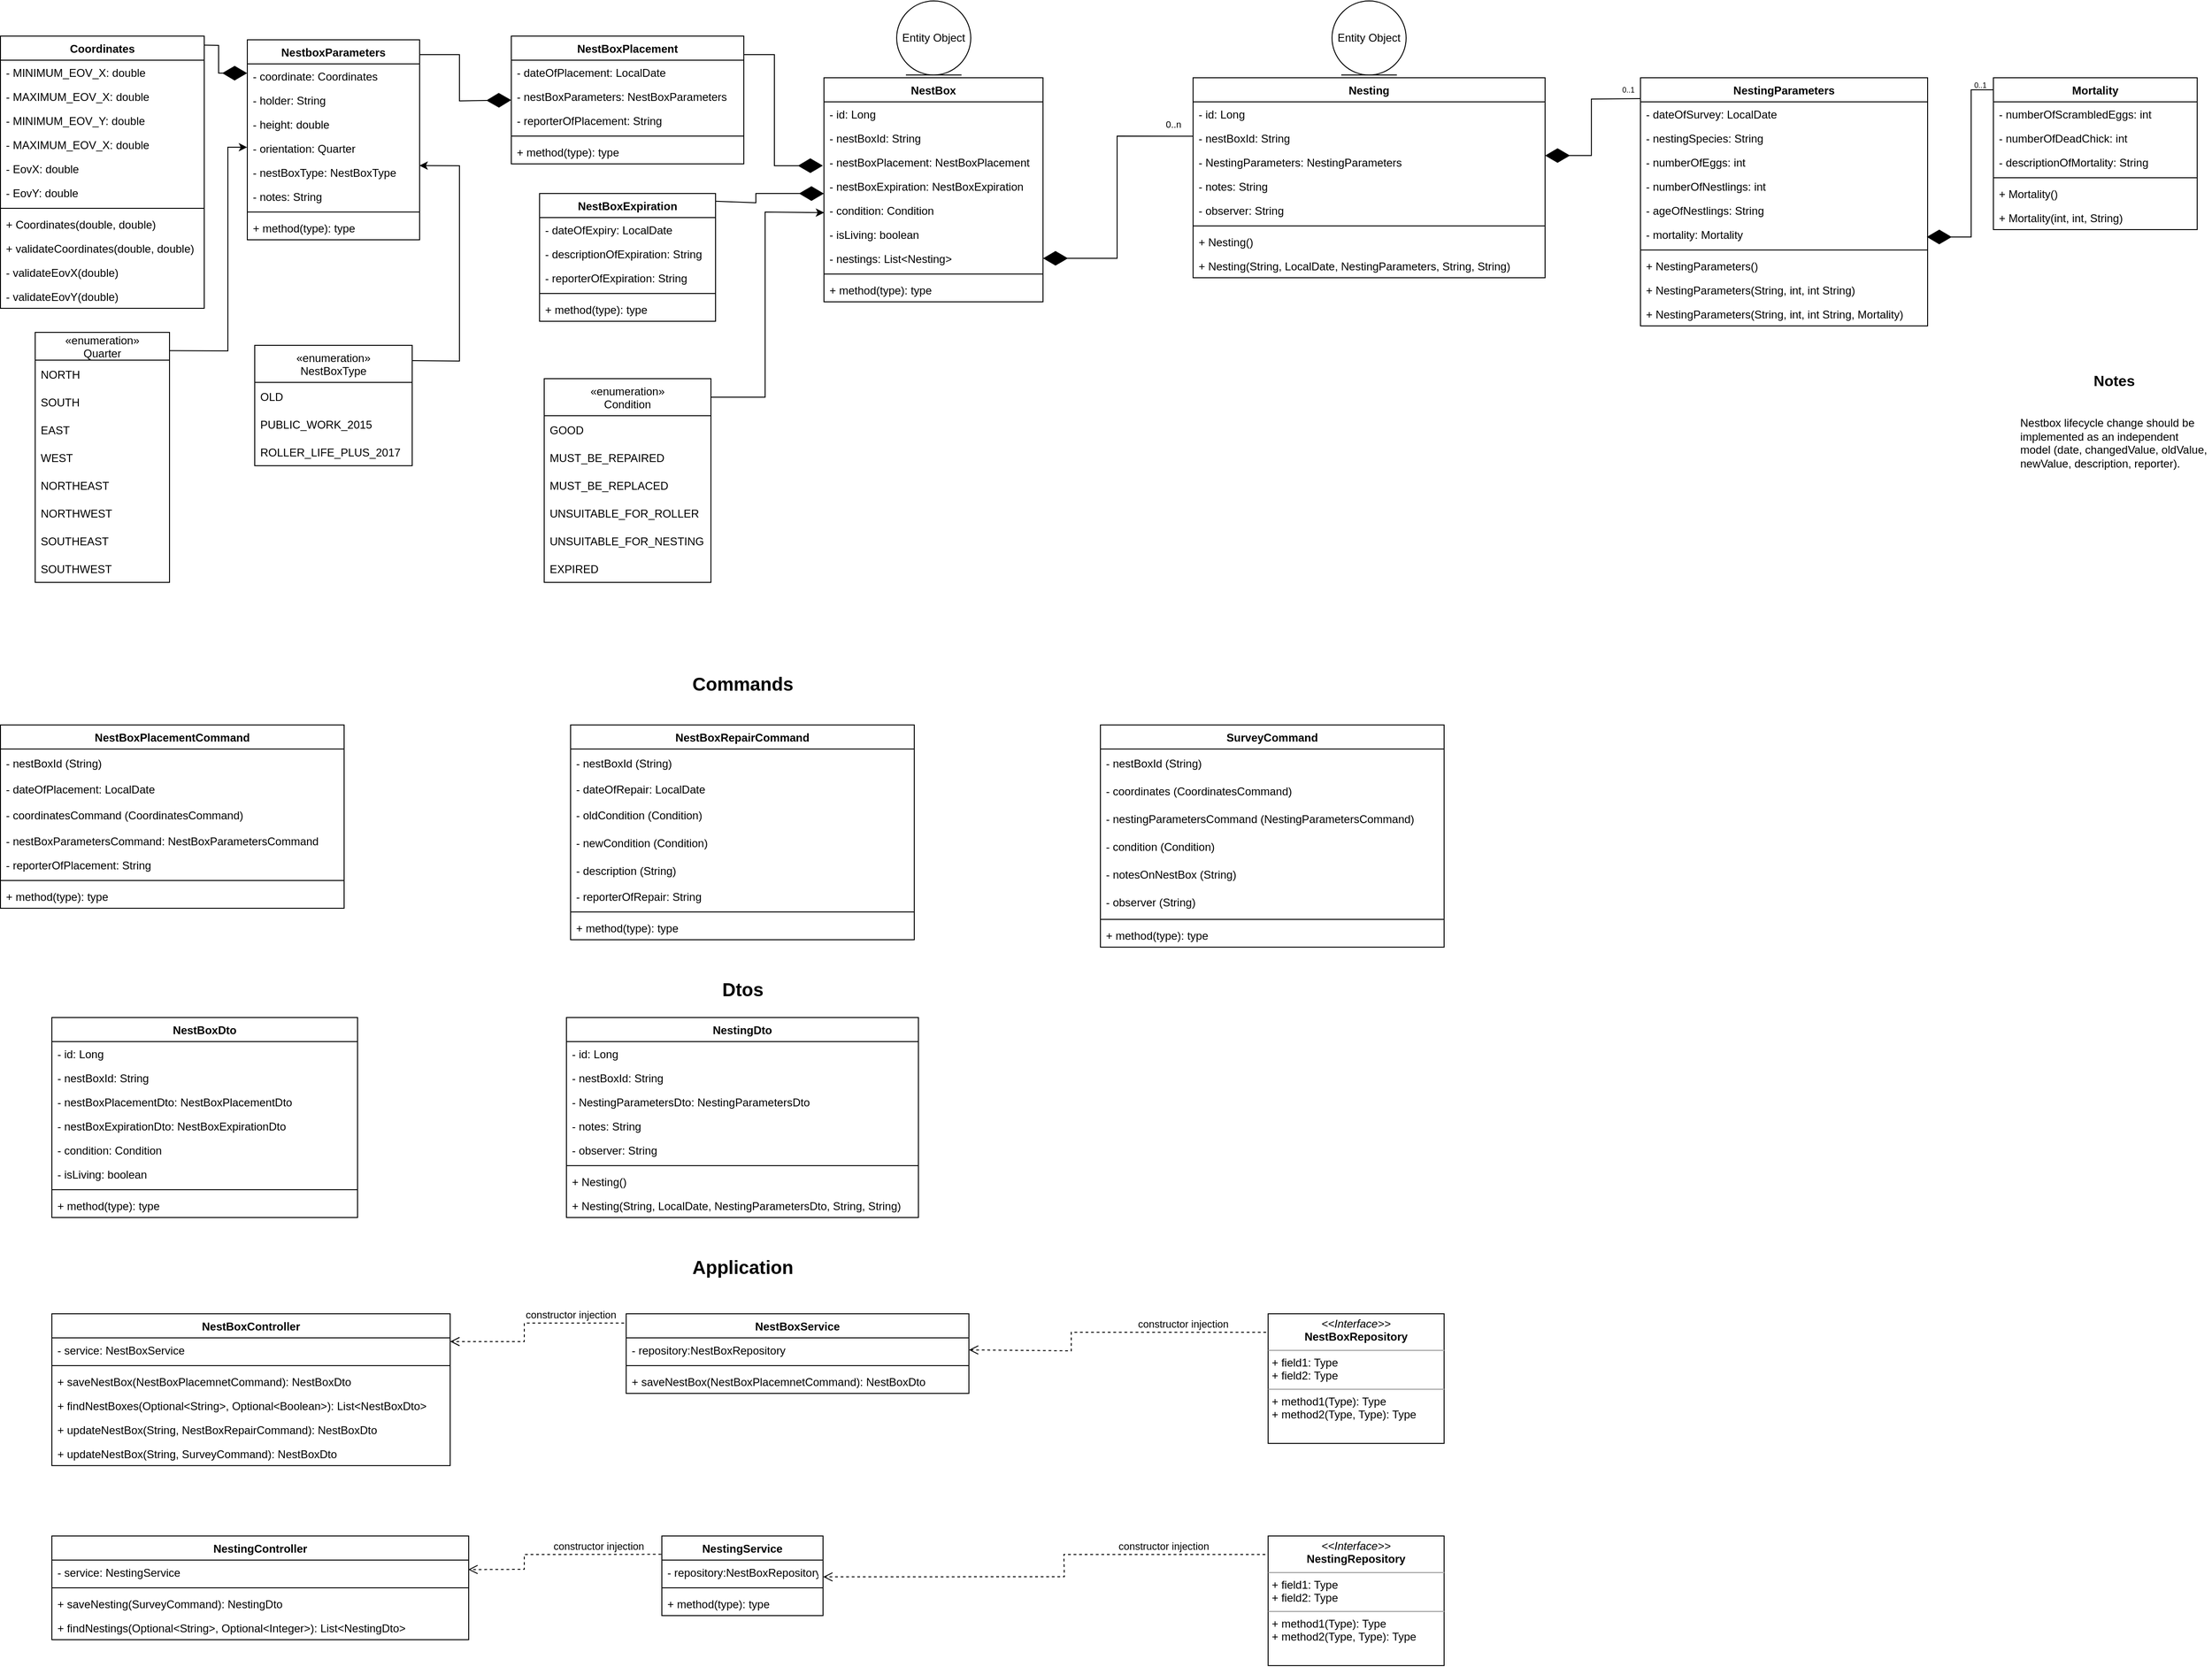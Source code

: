 <mxfile version="19.0.3" type="device"><diagram id="IEPhArnREAXxBO-NgwFs" name="Page-1"><mxGraphModel dx="1422" dy="898" grid="1" gridSize="10" guides="1" tooltips="1" connect="1" arrows="1" fold="1" page="1" pageScale="1" pageWidth="827" pageHeight="1169" background="#FFFFFF" math="0" shadow="0"><root><mxCell id="0"/><mxCell id="1" parent="0"/><mxCell id="TTTDpmGdwki_0RYDSrgb-71" value="«enumeration»&#10;Quarter" style="swimlane;fontStyle=0;childLayout=stackLayout;horizontal=1;startSize=30;horizontalStack=0;resizeParent=1;resizeParentMax=0;resizeLast=0;collapsible=1;marginBottom=0;labelBackgroundColor=none;fontSize=12;fillColor=none;" parent="1" vertex="1"><mxGeometry x="62" y="390" width="145" height="270" as="geometry"><mxRectangle x="20" y="100" width="120" height="30" as="alternateBounds"/></mxGeometry></mxCell><mxCell id="TTTDpmGdwki_0RYDSrgb-72" value="NORTH" style="text;strokeColor=none;fillColor=none;align=left;verticalAlign=middle;spacingLeft=4;spacingRight=4;overflow=hidden;points=[[0,0.5],[1,0.5]];portConstraint=eastwest;rotatable=0;labelBackgroundColor=none;fontSize=12;" parent="TTTDpmGdwki_0RYDSrgb-71" vertex="1"><mxGeometry y="30" width="145" height="30" as="geometry"/></mxCell><mxCell id="TTTDpmGdwki_0RYDSrgb-73" value="SOUTH" style="text;strokeColor=none;fillColor=none;align=left;verticalAlign=middle;spacingLeft=4;spacingRight=4;overflow=hidden;points=[[0,0.5],[1,0.5]];portConstraint=eastwest;rotatable=0;labelBackgroundColor=none;fontSize=12;" parent="TTTDpmGdwki_0RYDSrgb-71" vertex="1"><mxGeometry y="60" width="145" height="30" as="geometry"/></mxCell><mxCell id="TTTDpmGdwki_0RYDSrgb-74" value="EAST" style="text;strokeColor=none;fillColor=none;align=left;verticalAlign=middle;spacingLeft=4;spacingRight=4;overflow=hidden;points=[[0,0.5],[1,0.5]];portConstraint=eastwest;rotatable=0;labelBackgroundColor=none;fontSize=12;" parent="TTTDpmGdwki_0RYDSrgb-71" vertex="1"><mxGeometry y="90" width="145" height="30" as="geometry"/></mxCell><mxCell id="TTTDpmGdwki_0RYDSrgb-75" value="WEST" style="text;strokeColor=none;fillColor=none;align=left;verticalAlign=middle;spacingLeft=4;spacingRight=4;overflow=hidden;points=[[0,0.5],[1,0.5]];portConstraint=eastwest;rotatable=0;labelBackgroundColor=none;fontSize=12;" parent="TTTDpmGdwki_0RYDSrgb-71" vertex="1"><mxGeometry y="120" width="145" height="30" as="geometry"/></mxCell><mxCell id="TTTDpmGdwki_0RYDSrgb-76" value="NORTHEAST" style="text;strokeColor=none;fillColor=none;align=left;verticalAlign=middle;spacingLeft=4;spacingRight=4;overflow=hidden;points=[[0,0.5],[1,0.5]];portConstraint=eastwest;rotatable=0;labelBackgroundColor=none;fontSize=12;" parent="TTTDpmGdwki_0RYDSrgb-71" vertex="1"><mxGeometry y="150" width="145" height="30" as="geometry"/></mxCell><mxCell id="TTTDpmGdwki_0RYDSrgb-77" value="NORTHWEST" style="text;strokeColor=none;fillColor=none;align=left;verticalAlign=middle;spacingLeft=4;spacingRight=4;overflow=hidden;points=[[0,0.5],[1,0.5]];portConstraint=eastwest;rotatable=0;labelBackgroundColor=none;fontSize=12;" parent="TTTDpmGdwki_0RYDSrgb-71" vertex="1"><mxGeometry y="180" width="145" height="30" as="geometry"/></mxCell><mxCell id="TTTDpmGdwki_0RYDSrgb-78" value="SOUTHEAST" style="text;strokeColor=none;fillColor=none;align=left;verticalAlign=middle;spacingLeft=4;spacingRight=4;overflow=hidden;points=[[0,0.5],[1,0.5]];portConstraint=eastwest;rotatable=0;labelBackgroundColor=none;fontSize=12;" parent="TTTDpmGdwki_0RYDSrgb-71" vertex="1"><mxGeometry y="210" width="145" height="30" as="geometry"/></mxCell><mxCell id="TTTDpmGdwki_0RYDSrgb-79" value="SOUTHWEST" style="text;strokeColor=none;fillColor=none;align=left;verticalAlign=middle;spacingLeft=4;spacingRight=4;overflow=hidden;points=[[0,0.5],[1,0.5]];portConstraint=eastwest;rotatable=0;labelBackgroundColor=none;fontSize=12;" parent="TTTDpmGdwki_0RYDSrgb-71" vertex="1"><mxGeometry y="240" width="145" height="30" as="geometry"/></mxCell><mxCell id="TTTDpmGdwki_0RYDSrgb-84" value="«enumeration»&#10;NestBoxType" style="swimlane;fontStyle=0;childLayout=stackLayout;horizontal=1;startSize=40;horizontalStack=0;resizeParent=1;resizeParentMax=0;resizeLast=0;collapsible=1;marginBottom=0;labelBackgroundColor=none;fontSize=12;fillColor=none;verticalAlign=middle;" parent="1" vertex="1"><mxGeometry x="299" y="404" width="170" height="130" as="geometry"><mxRectangle x="20" y="380" width="120" height="40" as="alternateBounds"/></mxGeometry></mxCell><mxCell id="TTTDpmGdwki_0RYDSrgb-85" value="OLD" style="text;strokeColor=none;fillColor=none;align=left;verticalAlign=middle;spacingLeft=4;spacingRight=4;overflow=hidden;points=[[0,0.5],[1,0.5]];portConstraint=eastwest;rotatable=0;labelBackgroundColor=none;fontSize=12;" parent="TTTDpmGdwki_0RYDSrgb-84" vertex="1"><mxGeometry y="40" width="170" height="30" as="geometry"/></mxCell><mxCell id="TTTDpmGdwki_0RYDSrgb-86" value="PUBLIC_WORK_2015" style="text;strokeColor=none;fillColor=none;align=left;verticalAlign=middle;spacingLeft=4;spacingRight=4;overflow=hidden;points=[[0,0.5],[1,0.5]];portConstraint=eastwest;rotatable=0;labelBackgroundColor=none;fontSize=12;" parent="TTTDpmGdwki_0RYDSrgb-84" vertex="1"><mxGeometry y="70" width="170" height="30" as="geometry"/></mxCell><mxCell id="TTTDpmGdwki_0RYDSrgb-87" value="ROLLER_LIFE_PLUS_2017" style="text;strokeColor=none;fillColor=none;align=left;verticalAlign=middle;spacingLeft=4;spacingRight=4;overflow=hidden;points=[[0,0.5],[1,0.5]];portConstraint=eastwest;rotatable=0;labelBackgroundColor=none;fontSize=12;" parent="TTTDpmGdwki_0RYDSrgb-84" vertex="1"><mxGeometry y="100" width="170" height="30" as="geometry"/></mxCell><mxCell id="TTTDpmGdwki_0RYDSrgb-94" value="«enumeration»&#10;Condition" style="swimlane;fontStyle=0;childLayout=stackLayout;horizontal=1;startSize=40;horizontalStack=0;resizeParent=1;resizeParentMax=0;resizeLast=0;collapsible=1;marginBottom=0;labelBackgroundColor=none;fontSize=12;fillColor=none;verticalAlign=middle;" parent="1" vertex="1"><mxGeometry x="611.5" y="440" width="180" height="220" as="geometry"><mxRectangle x="20" y="530" width="120" height="40" as="alternateBounds"/></mxGeometry></mxCell><mxCell id="TTTDpmGdwki_0RYDSrgb-95" value="GOOD" style="text;strokeColor=none;fillColor=none;align=left;verticalAlign=middle;spacingLeft=4;spacingRight=4;overflow=hidden;points=[[0,0.5],[1,0.5]];portConstraint=eastwest;rotatable=0;labelBackgroundColor=none;fontSize=12;" parent="TTTDpmGdwki_0RYDSrgb-94" vertex="1"><mxGeometry y="40" width="180" height="30" as="geometry"/></mxCell><mxCell id="TTTDpmGdwki_0RYDSrgb-96" value="MUST_BE_REPAIRED" style="text;strokeColor=none;fillColor=none;align=left;verticalAlign=middle;spacingLeft=4;spacingRight=4;overflow=hidden;points=[[0,0.5],[1,0.5]];portConstraint=eastwest;rotatable=0;labelBackgroundColor=none;fontSize=12;" parent="TTTDpmGdwki_0RYDSrgb-94" vertex="1"><mxGeometry y="70" width="180" height="30" as="geometry"/></mxCell><mxCell id="TTTDpmGdwki_0RYDSrgb-97" value="MUST_BE_REPLACED" style="text;strokeColor=none;fillColor=none;align=left;verticalAlign=middle;spacingLeft=4;spacingRight=4;overflow=hidden;points=[[0,0.5],[1,0.5]];portConstraint=eastwest;rotatable=0;labelBackgroundColor=none;fontSize=12;" parent="TTTDpmGdwki_0RYDSrgb-94" vertex="1"><mxGeometry y="100" width="180" height="30" as="geometry"/></mxCell><mxCell id="TTTDpmGdwki_0RYDSrgb-98" value="UNSUITABLE_FOR_ROLLER" style="text;strokeColor=none;fillColor=none;align=left;verticalAlign=middle;spacingLeft=4;spacingRight=4;overflow=hidden;points=[[0,0.5],[1,0.5]];portConstraint=eastwest;rotatable=0;labelBackgroundColor=none;fontSize=12;" parent="TTTDpmGdwki_0RYDSrgb-94" vertex="1"><mxGeometry y="130" width="180" height="30" as="geometry"/></mxCell><mxCell id="TTTDpmGdwki_0RYDSrgb-99" value="UNSUITABLE_FOR_NESTING" style="text;strokeColor=none;fillColor=none;align=left;verticalAlign=middle;spacingLeft=4;spacingRight=4;overflow=hidden;points=[[0,0.5],[1,0.5]];portConstraint=eastwest;rotatable=0;labelBackgroundColor=none;fontSize=12;" parent="TTTDpmGdwki_0RYDSrgb-94" vertex="1"><mxGeometry y="160" width="180" height="30" as="geometry"/></mxCell><mxCell id="TTTDpmGdwki_0RYDSrgb-135" value="EXPIRED" style="text;strokeColor=none;fillColor=none;align=left;verticalAlign=middle;spacingLeft=4;spacingRight=4;overflow=hidden;points=[[0,0.5],[1,0.5]];portConstraint=eastwest;rotatable=0;labelBackgroundColor=none;fontSize=12;" parent="TTTDpmGdwki_0RYDSrgb-94" vertex="1"><mxGeometry y="190" width="180" height="30" as="geometry"/></mxCell><mxCell id="TTTDpmGdwki_0RYDSrgb-143" value="&lt;h1 align=&quot;center&quot;&gt;&lt;font style=&quot;font-size: 16px;&quot;&gt;Notes&lt;/font&gt;&lt;/h1&gt;&lt;p style=&quot;font-size: 12px;&quot;&gt;Nestbox lifecycle change should be implemented as an independent model (date, changedValue, oldValue, newValue, description, reporter).&lt;/p&gt;" style="text;html=1;strokeColor=none;fillColor=none;spacing=5;spacingTop=-20;whiteSpace=wrap;overflow=hidden;rounded=0;labelBackgroundColor=none;fontSize=18;" parent="1" vertex="1"><mxGeometry x="2200" y="400" width="211" height="157" as="geometry"/></mxCell><mxCell id="TTTDpmGdwki_0RYDSrgb-164" value="Coordinates" style="swimlane;fontStyle=1;align=center;verticalAlign=top;childLayout=stackLayout;horizontal=1;startSize=26;horizontalStack=0;resizeParent=1;resizeParentMax=0;resizeLast=0;collapsible=1;marginBottom=0;labelBackgroundColor=none;fontSize=12;fillColor=none;" parent="1" vertex="1"><mxGeometry x="24.5" y="70" width="220" height="294" as="geometry"/></mxCell><mxCell id="TTTDpmGdwki_0RYDSrgb-173" value="- MINIMUM_EOV_X: double" style="text;strokeColor=none;fillColor=none;align=left;verticalAlign=top;spacingLeft=4;spacingRight=4;overflow=hidden;rotatable=0;points=[[0,0.5],[1,0.5]];portConstraint=eastwest;labelBackgroundColor=none;fontSize=12;" parent="TTTDpmGdwki_0RYDSrgb-164" vertex="1"><mxGeometry y="26" width="220" height="26" as="geometry"/></mxCell><mxCell id="TTTDpmGdwki_0RYDSrgb-175" value="- MAXIMUM_EOV_X: double" style="text;strokeColor=none;fillColor=none;align=left;verticalAlign=top;spacingLeft=4;spacingRight=4;overflow=hidden;rotatable=0;points=[[0,0.5],[1,0.5]];portConstraint=eastwest;labelBackgroundColor=none;fontSize=12;" parent="TTTDpmGdwki_0RYDSrgb-164" vertex="1"><mxGeometry y="52" width="220" height="26" as="geometry"/></mxCell><mxCell id="TTTDpmGdwki_0RYDSrgb-176" value="- MINIMUM_EOV_Y: double" style="text;strokeColor=none;fillColor=none;align=left;verticalAlign=top;spacingLeft=4;spacingRight=4;overflow=hidden;rotatable=0;points=[[0,0.5],[1,0.5]];portConstraint=eastwest;labelBackgroundColor=none;fontSize=12;" parent="TTTDpmGdwki_0RYDSrgb-164" vertex="1"><mxGeometry y="78" width="220" height="26" as="geometry"/></mxCell><mxCell id="TTTDpmGdwki_0RYDSrgb-177" value="- MAXIMUM_EOV_X: double" style="text;strokeColor=none;fillColor=none;align=left;verticalAlign=top;spacingLeft=4;spacingRight=4;overflow=hidden;rotatable=0;points=[[0,0.5],[1,0.5]];portConstraint=eastwest;labelBackgroundColor=none;fontSize=12;" parent="TTTDpmGdwki_0RYDSrgb-164" vertex="1"><mxGeometry y="104" width="220" height="26" as="geometry"/></mxCell><mxCell id="TTTDpmGdwki_0RYDSrgb-165" value="- EovX: double" style="text;strokeColor=none;fillColor=none;align=left;verticalAlign=top;spacingLeft=4;spacingRight=4;overflow=hidden;rotatable=0;points=[[0,0.5],[1,0.5]];portConstraint=eastwest;labelBackgroundColor=none;fontSize=12;" parent="TTTDpmGdwki_0RYDSrgb-164" vertex="1"><mxGeometry y="130" width="220" height="26" as="geometry"/></mxCell><mxCell id="TTTDpmGdwki_0RYDSrgb-168" value="- EovY: double" style="text;strokeColor=none;fillColor=none;align=left;verticalAlign=top;spacingLeft=4;spacingRight=4;overflow=hidden;rotatable=0;points=[[0,0.5],[1,0.5]];portConstraint=eastwest;labelBackgroundColor=none;fontSize=12;" parent="TTTDpmGdwki_0RYDSrgb-164" vertex="1"><mxGeometry y="156" width="220" height="26" as="geometry"/></mxCell><mxCell id="TTTDpmGdwki_0RYDSrgb-166" value="" style="line;strokeWidth=1;fillColor=none;align=left;verticalAlign=middle;spacingTop=-1;spacingLeft=3;spacingRight=3;rotatable=0;labelPosition=right;points=[];portConstraint=eastwest;labelBackgroundColor=none;fontSize=12;" parent="TTTDpmGdwki_0RYDSrgb-164" vertex="1"><mxGeometry y="182" width="220" height="8" as="geometry"/></mxCell><mxCell id="TTTDpmGdwki_0RYDSrgb-167" value="+ Coordinates(double, double)" style="text;strokeColor=none;fillColor=none;align=left;verticalAlign=top;spacingLeft=4;spacingRight=4;overflow=hidden;rotatable=0;points=[[0,0.5],[1,0.5]];portConstraint=eastwest;labelBackgroundColor=none;fontSize=12;" parent="TTTDpmGdwki_0RYDSrgb-164" vertex="1"><mxGeometry y="190" width="220" height="26" as="geometry"/></mxCell><mxCell id="TTTDpmGdwki_0RYDSrgb-169" value="+ validateCoordinates(double, double)" style="text;strokeColor=none;fillColor=none;align=left;verticalAlign=top;spacingLeft=4;spacingRight=4;overflow=hidden;rotatable=0;points=[[0,0.5],[1,0.5]];portConstraint=eastwest;labelBackgroundColor=none;fontSize=12;" parent="TTTDpmGdwki_0RYDSrgb-164" vertex="1"><mxGeometry y="216" width="220" height="26" as="geometry"/></mxCell><mxCell id="TTTDpmGdwki_0RYDSrgb-170" value="- validateEovX(double)" style="text;strokeColor=none;fillColor=none;align=left;verticalAlign=top;spacingLeft=4;spacingRight=4;overflow=hidden;rotatable=0;points=[[0,0.5],[1,0.5]];portConstraint=eastwest;labelBackgroundColor=none;fontSize=12;" parent="TTTDpmGdwki_0RYDSrgb-164" vertex="1"><mxGeometry y="242" width="220" height="26" as="geometry"/></mxCell><mxCell id="TTTDpmGdwki_0RYDSrgb-172" value="- validateEovY(double)" style="text;strokeColor=none;fillColor=none;align=left;verticalAlign=top;spacingLeft=4;spacingRight=4;overflow=hidden;rotatable=0;points=[[0,0.5],[1,0.5]];portConstraint=eastwest;labelBackgroundColor=none;fontSize=12;" parent="TTTDpmGdwki_0RYDSrgb-164" vertex="1"><mxGeometry y="268" width="220" height="26" as="geometry"/></mxCell><mxCell id="TTTDpmGdwki_0RYDSrgb-178" value="Nesting" style="swimlane;fontStyle=1;align=center;verticalAlign=top;childLayout=stackLayout;horizontal=1;startSize=26;horizontalStack=0;resizeParent=1;resizeParentMax=0;resizeLast=0;collapsible=1;marginBottom=0;labelBackgroundColor=none;fontSize=12;fillColor=none;" parent="1" vertex="1"><mxGeometry x="1312" y="115" width="380" height="216" as="geometry"/></mxCell><mxCell id="TTTDpmGdwki_0RYDSrgb-179" value="- id: Long" style="text;strokeColor=none;fillColor=none;align=left;verticalAlign=top;spacingLeft=4;spacingRight=4;overflow=hidden;rotatable=0;points=[[0,0.5],[1,0.5]];portConstraint=eastwest;labelBackgroundColor=none;fontSize=12;" parent="TTTDpmGdwki_0RYDSrgb-178" vertex="1"><mxGeometry y="26" width="380" height="26" as="geometry"/></mxCell><mxCell id="TTTDpmGdwki_0RYDSrgb-188" value="- nestBoxId: String" style="text;strokeColor=none;fillColor=none;align=left;verticalAlign=top;spacingLeft=4;spacingRight=4;overflow=hidden;rotatable=0;points=[[0,0.5],[1,0.5]];portConstraint=eastwest;labelBackgroundColor=none;fontSize=12;" parent="TTTDpmGdwki_0RYDSrgb-178" vertex="1"><mxGeometry y="52" width="380" height="26" as="geometry"/></mxCell><mxCell id="TTTDpmGdwki_0RYDSrgb-211" value="- NestingParameters: NestingParameters" style="text;strokeColor=none;fillColor=none;align=left;verticalAlign=top;spacingLeft=4;spacingRight=4;overflow=hidden;rotatable=0;points=[[0,0.5],[1,0.5]];portConstraint=eastwest;labelBackgroundColor=none;fontSize=12;" parent="TTTDpmGdwki_0RYDSrgb-178" vertex="1"><mxGeometry y="78" width="380" height="26" as="geometry"/></mxCell><mxCell id="TTTDpmGdwki_0RYDSrgb-192" value="- notes: String" style="text;strokeColor=none;fillColor=none;align=left;verticalAlign=top;spacingLeft=4;spacingRight=4;overflow=hidden;rotatable=0;points=[[0,0.5],[1,0.5]];portConstraint=eastwest;labelBackgroundColor=none;fontSize=12;" parent="TTTDpmGdwki_0RYDSrgb-178" vertex="1"><mxGeometry y="104" width="380" height="26" as="geometry"/></mxCell><mxCell id="TTTDpmGdwki_0RYDSrgb-196" value="- observer: String" style="text;strokeColor=none;fillColor=none;align=left;verticalAlign=top;spacingLeft=4;spacingRight=4;overflow=hidden;rotatable=0;points=[[0,0.5],[1,0.5]];portConstraint=eastwest;labelBackgroundColor=none;fontSize=12;" parent="TTTDpmGdwki_0RYDSrgb-178" vertex="1"><mxGeometry y="130" width="380" height="26" as="geometry"/></mxCell><mxCell id="TTTDpmGdwki_0RYDSrgb-180" value="" style="line;strokeWidth=1;fillColor=none;align=left;verticalAlign=middle;spacingTop=-1;spacingLeft=3;spacingRight=3;rotatable=0;labelPosition=right;points=[];portConstraint=eastwest;labelBackgroundColor=none;fontSize=12;" parent="TTTDpmGdwki_0RYDSrgb-178" vertex="1"><mxGeometry y="156" width="380" height="8" as="geometry"/></mxCell><mxCell id="TTTDpmGdwki_0RYDSrgb-181" value="+ Nesting()" style="text;strokeColor=none;fillColor=none;align=left;verticalAlign=top;spacingLeft=4;spacingRight=4;overflow=hidden;rotatable=0;points=[[0,0.5],[1,0.5]];portConstraint=eastwest;labelBackgroundColor=none;fontSize=12;" parent="TTTDpmGdwki_0RYDSrgb-178" vertex="1"><mxGeometry y="164" width="380" height="26" as="geometry"/></mxCell><mxCell id="TTTDpmGdwki_0RYDSrgb-197" value="+ Nesting(String, LocalDate, NestingParameters, String, String)" style="text;strokeColor=none;fillColor=none;align=left;verticalAlign=top;spacingLeft=4;spacingRight=4;overflow=hidden;rotatable=0;points=[[0,0.5],[1,0.5]];portConstraint=eastwest;labelBackgroundColor=none;fontSize=12;" parent="TTTDpmGdwki_0RYDSrgb-178" vertex="1"><mxGeometry y="190" width="380" height="26" as="geometry"/></mxCell><mxCell id="TTTDpmGdwki_0RYDSrgb-198" value="NestingParameters" style="swimlane;fontStyle=1;align=center;verticalAlign=top;childLayout=stackLayout;horizontal=1;startSize=26;horizontalStack=0;resizeParent=1;resizeParentMax=0;resizeLast=0;collapsible=1;marginBottom=0;labelBackgroundColor=none;fontSize=12;fillColor=none;" parent="1" vertex="1"><mxGeometry x="1795" y="115" width="310" height="268" as="geometry"/></mxCell><mxCell id="TTTDpmGdwki_0RYDSrgb-187" value="- dateOfSurvey: LocalDate" style="text;strokeColor=none;fillColor=none;align=left;verticalAlign=top;spacingLeft=4;spacingRight=4;overflow=hidden;rotatable=0;points=[[0,0.5],[1,0.5]];portConstraint=eastwest;labelBackgroundColor=none;fontSize=12;" parent="TTTDpmGdwki_0RYDSrgb-198" vertex="1"><mxGeometry y="26" width="310" height="26" as="geometry"/></mxCell><mxCell id="TTTDpmGdwki_0RYDSrgb-189" value="- nestingSpecies: String" style="text;strokeColor=none;fillColor=none;align=left;verticalAlign=top;spacingLeft=4;spacingRight=4;overflow=hidden;rotatable=0;points=[[0,0.5],[1,0.5]];portConstraint=eastwest;labelBackgroundColor=none;fontSize=12;" parent="TTTDpmGdwki_0RYDSrgb-198" vertex="1"><mxGeometry y="52" width="310" height="26" as="geometry"/></mxCell><mxCell id="TTTDpmGdwki_0RYDSrgb-186" value="- numberOfEggs: int" style="text;strokeColor=none;fillColor=none;align=left;verticalAlign=top;spacingLeft=4;spacingRight=4;overflow=hidden;rotatable=0;points=[[0,0.5],[1,0.5]];portConstraint=eastwest;labelBackgroundColor=none;fontSize=12;" parent="TTTDpmGdwki_0RYDSrgb-198" vertex="1"><mxGeometry y="78" width="310" height="26" as="geometry"/></mxCell><mxCell id="TTTDpmGdwki_0RYDSrgb-193" value="- numberOfNestlings: int" style="text;strokeColor=none;fillColor=none;align=left;verticalAlign=top;spacingLeft=4;spacingRight=4;overflow=hidden;rotatable=0;points=[[0,0.5],[1,0.5]];portConstraint=eastwest;labelBackgroundColor=none;fontSize=12;" parent="TTTDpmGdwki_0RYDSrgb-198" vertex="1"><mxGeometry y="104" width="310" height="26" as="geometry"/></mxCell><mxCell id="TTTDpmGdwki_0RYDSrgb-190" value="- ageOfNestlings: String&#10;" style="text;strokeColor=none;fillColor=none;align=left;verticalAlign=top;spacingLeft=4;spacingRight=4;overflow=hidden;rotatable=0;points=[[0,0.5],[1,0.5]];portConstraint=eastwest;labelBackgroundColor=none;fontSize=12;" parent="TTTDpmGdwki_0RYDSrgb-198" vertex="1"><mxGeometry y="130" width="310" height="26" as="geometry"/></mxCell><mxCell id="TTTDpmGdwki_0RYDSrgb-204" value="- mortality: Mortality" style="text;strokeColor=none;fillColor=none;align=left;verticalAlign=top;spacingLeft=4;spacingRight=4;overflow=hidden;rotatable=0;points=[[0,0.5],[1,0.5]];portConstraint=eastwest;labelBackgroundColor=none;fontSize=12;" parent="TTTDpmGdwki_0RYDSrgb-198" vertex="1"><mxGeometry y="156" width="310" height="26" as="geometry"/></mxCell><mxCell id="TTTDpmGdwki_0RYDSrgb-200" value="" style="line;strokeWidth=1;fillColor=none;align=left;verticalAlign=middle;spacingTop=-1;spacingLeft=3;spacingRight=3;rotatable=0;labelPosition=right;points=[];portConstraint=eastwest;labelBackgroundColor=none;fontSize=12;" parent="TTTDpmGdwki_0RYDSrgb-198" vertex="1"><mxGeometry y="182" width="310" height="8" as="geometry"/></mxCell><mxCell id="TTTDpmGdwki_0RYDSrgb-202" value="+ NestingParameters()" style="text;strokeColor=none;fillColor=none;align=left;verticalAlign=top;spacingLeft=4;spacingRight=4;overflow=hidden;rotatable=0;points=[[0,0.5],[1,0.5]];portConstraint=eastwest;labelBackgroundColor=none;fontSize=12;" parent="TTTDpmGdwki_0RYDSrgb-198" vertex="1"><mxGeometry y="190" width="310" height="26" as="geometry"/></mxCell><mxCell id="TTTDpmGdwki_0RYDSrgb-203" value="+ NestingParameters(String, int, int String)" style="text;strokeColor=none;fillColor=none;align=left;verticalAlign=top;spacingLeft=4;spacingRight=4;overflow=hidden;rotatable=0;points=[[0,0.5],[1,0.5]];portConstraint=eastwest;labelBackgroundColor=none;fontSize=12;" parent="TTTDpmGdwki_0RYDSrgb-198" vertex="1"><mxGeometry y="216" width="310" height="26" as="geometry"/></mxCell><mxCell id="TTTDpmGdwki_0RYDSrgb-205" value="+ NestingParameters(String, int, int String, Mortality)" style="text;strokeColor=none;fillColor=none;align=left;verticalAlign=top;spacingLeft=4;spacingRight=4;overflow=hidden;rotatable=0;points=[[0,0.5],[1,0.5]];portConstraint=eastwest;labelBackgroundColor=none;fontSize=12;" parent="TTTDpmGdwki_0RYDSrgb-198" vertex="1"><mxGeometry y="242" width="310" height="26" as="geometry"/></mxCell><mxCell id="TTTDpmGdwki_0RYDSrgb-206" value="Mortality" style="swimlane;fontStyle=1;align=center;verticalAlign=top;childLayout=stackLayout;horizontal=1;startSize=26;horizontalStack=0;resizeParent=1;resizeParentMax=0;resizeLast=0;collapsible=1;marginBottom=0;labelBackgroundColor=none;fontSize=12;fillColor=none;" parent="1" vertex="1"><mxGeometry x="2176" y="115" width="220" height="164" as="geometry"/></mxCell><mxCell id="TTTDpmGdwki_0RYDSrgb-191" value="- numberOfScrambledEggs: int&#10;" style="text;strokeColor=none;fillColor=none;align=left;verticalAlign=top;spacingLeft=4;spacingRight=4;overflow=hidden;rotatable=0;points=[[0,0.5],[1,0.5]];portConstraint=eastwest;labelBackgroundColor=none;fontSize=12;" parent="TTTDpmGdwki_0RYDSrgb-206" vertex="1"><mxGeometry y="26" width="220" height="26" as="geometry"/></mxCell><mxCell id="TTTDpmGdwki_0RYDSrgb-194" value="- numberOfDeadChick: int&#10;" style="text;strokeColor=none;fillColor=none;align=left;verticalAlign=top;spacingLeft=4;spacingRight=4;overflow=hidden;rotatable=0;points=[[0,0.5],[1,0.5]];portConstraint=eastwest;labelBackgroundColor=none;fontSize=12;" parent="TTTDpmGdwki_0RYDSrgb-206" vertex="1"><mxGeometry y="52" width="220" height="26" as="geometry"/></mxCell><mxCell id="TTTDpmGdwki_0RYDSrgb-195" value="- descriptionOfMortality: String" style="text;strokeColor=none;fillColor=none;align=left;verticalAlign=top;spacingLeft=4;spacingRight=4;overflow=hidden;rotatable=0;points=[[0,0.5],[1,0.5]];portConstraint=eastwest;labelBackgroundColor=none;fontSize=12;" parent="TTTDpmGdwki_0RYDSrgb-206" vertex="1"><mxGeometry y="78" width="220" height="26" as="geometry"/></mxCell><mxCell id="TTTDpmGdwki_0RYDSrgb-208" value="" style="line;strokeWidth=1;fillColor=none;align=left;verticalAlign=middle;spacingTop=-1;spacingLeft=3;spacingRight=3;rotatable=0;labelPosition=right;points=[];portConstraint=eastwest;labelBackgroundColor=none;fontSize=12;" parent="TTTDpmGdwki_0RYDSrgb-206" vertex="1"><mxGeometry y="104" width="220" height="8" as="geometry"/></mxCell><mxCell id="TTTDpmGdwki_0RYDSrgb-209" value="+ Mortality()" style="text;strokeColor=none;fillColor=none;align=left;verticalAlign=top;spacingLeft=4;spacingRight=4;overflow=hidden;rotatable=0;points=[[0,0.5],[1,0.5]];portConstraint=eastwest;labelBackgroundColor=none;fontSize=12;" parent="TTTDpmGdwki_0RYDSrgb-206" vertex="1"><mxGeometry y="112" width="220" height="26" as="geometry"/></mxCell><mxCell id="TTTDpmGdwki_0RYDSrgb-210" value="+ Mortality(int, int, String)" style="text;strokeColor=none;fillColor=none;align=left;verticalAlign=top;spacingLeft=4;spacingRight=4;overflow=hidden;rotatable=0;points=[[0,0.5],[1,0.5]];portConstraint=eastwest;labelBackgroundColor=none;fontSize=12;" parent="TTTDpmGdwki_0RYDSrgb-206" vertex="1"><mxGeometry y="138" width="220" height="26" as="geometry"/></mxCell><mxCell id="TTTDpmGdwki_0RYDSrgb-223" value="&lt;font style=&quot;font-size: 8px;&quot;&gt;0..1&lt;/font&gt;" style="text;html=1;strokeColor=none;fillColor=none;align=center;verticalAlign=middle;whiteSpace=wrap;rounded=0;labelBackgroundColor=none;fontSize=12;" parent="1" vertex="1"><mxGeometry x="1752" y="112" width="60" height="30" as="geometry"/></mxCell><mxCell id="TTTDpmGdwki_0RYDSrgb-224" value="&lt;font style=&quot;font-size: 8px;&quot;&gt;0..1&lt;/font&gt;" style="text;html=1;strokeColor=none;fillColor=none;align=center;verticalAlign=middle;whiteSpace=wrap;rounded=0;labelBackgroundColor=none;fontSize=12;" parent="1" vertex="1"><mxGeometry x="2132" y="107" width="60" height="30" as="geometry"/></mxCell><mxCell id="0lpxt2IIvBe8jApbLc8z-1" value="NestBox" style="swimlane;fontStyle=1;align=center;verticalAlign=top;childLayout=stackLayout;horizontal=1;startSize=26;horizontalStack=0;resizeParent=1;resizeParentMax=0;resizeLast=0;collapsible=1;marginBottom=0;fillColor=none;" parent="1" vertex="1"><mxGeometry x="913.5" y="115" width="236.5" height="242" as="geometry"/></mxCell><mxCell id="0lpxt2IIvBe8jApbLc8z-2" value="- id: Long" style="text;strokeColor=none;fillColor=none;align=left;verticalAlign=top;spacingLeft=4;spacingRight=4;overflow=hidden;rotatable=0;points=[[0,0.5],[1,0.5]];portConstraint=eastwest;" parent="0lpxt2IIvBe8jApbLc8z-1" vertex="1"><mxGeometry y="26" width="236.5" height="26" as="geometry"/></mxCell><mxCell id="0lpxt2IIvBe8jApbLc8z-6" value="- nestBoxId: String&#10;" style="text;strokeColor=none;fillColor=none;align=left;verticalAlign=top;spacingLeft=4;spacingRight=4;overflow=hidden;rotatable=0;points=[[0,0.5],[1,0.5]];portConstraint=eastwest;" parent="0lpxt2IIvBe8jApbLc8z-1" vertex="1"><mxGeometry y="52" width="236.5" height="26" as="geometry"/></mxCell><mxCell id="0lpxt2IIvBe8jApbLc8z-42" value="- nestBoxPlacement: NestBoxPlacement" style="text;strokeColor=none;fillColor=none;align=left;verticalAlign=top;spacingLeft=4;spacingRight=4;overflow=hidden;rotatable=0;points=[[0,0.5],[1,0.5]];portConstraint=eastwest;" parent="0lpxt2IIvBe8jApbLc8z-1" vertex="1"><mxGeometry y="78" width="236.5" height="26" as="geometry"/></mxCell><mxCell id="0lpxt2IIvBe8jApbLc8z-15" value="- nestBoxExpiration: NestBoxExpiration" style="text;strokeColor=none;fillColor=none;align=left;verticalAlign=top;spacingLeft=4;spacingRight=4;overflow=hidden;rotatable=0;points=[[0,0.5],[1,0.5]];portConstraint=eastwest;" parent="0lpxt2IIvBe8jApbLc8z-1" vertex="1"><mxGeometry y="104" width="236.5" height="26" as="geometry"/></mxCell><mxCell id="0lpxt2IIvBe8jApbLc8z-43" value="- condition: Condition" style="text;strokeColor=none;fillColor=none;align=left;verticalAlign=top;spacingLeft=4;spacingRight=4;overflow=hidden;rotatable=0;points=[[0,0.5],[1,0.5]];portConstraint=eastwest;" parent="0lpxt2IIvBe8jApbLc8z-1" vertex="1"><mxGeometry y="130" width="236.5" height="26" as="geometry"/></mxCell><mxCell id="0lpxt2IIvBe8jApbLc8z-5" value="- isLiving: boolean" style="text;strokeColor=none;fillColor=none;align=left;verticalAlign=top;spacingLeft=4;spacingRight=4;overflow=hidden;rotatable=0;points=[[0,0.5],[1,0.5]];portConstraint=eastwest;" parent="0lpxt2IIvBe8jApbLc8z-1" vertex="1"><mxGeometry y="156" width="236.5" height="26" as="geometry"/></mxCell><mxCell id="0lpxt2IIvBe8jApbLc8z-21" value="- nestings: List&lt;Nesting&gt;" style="text;strokeColor=none;fillColor=none;align=left;verticalAlign=top;spacingLeft=4;spacingRight=4;overflow=hidden;rotatable=0;points=[[0,0.5],[1,0.5]];portConstraint=eastwest;" parent="0lpxt2IIvBe8jApbLc8z-1" vertex="1"><mxGeometry y="182" width="236.5" height="26" as="geometry"/></mxCell><mxCell id="0lpxt2IIvBe8jApbLc8z-3" value="" style="line;strokeWidth=1;fillColor=none;align=left;verticalAlign=middle;spacingTop=-1;spacingLeft=3;spacingRight=3;rotatable=0;labelPosition=right;points=[];portConstraint=eastwest;" parent="0lpxt2IIvBe8jApbLc8z-1" vertex="1"><mxGeometry y="208" width="236.5" height="8" as="geometry"/></mxCell><mxCell id="0lpxt2IIvBe8jApbLc8z-4" value="+ method(type): type" style="text;strokeColor=none;fillColor=none;align=left;verticalAlign=top;spacingLeft=4;spacingRight=4;overflow=hidden;rotatable=0;points=[[0,0.5],[1,0.5]];portConstraint=eastwest;" parent="0lpxt2IIvBe8jApbLc8z-1" vertex="1"><mxGeometry y="216" width="236.5" height="26" as="geometry"/></mxCell><mxCell id="0lpxt2IIvBe8jApbLc8z-19" value="" style="endArrow=diamondThin;endFill=1;endSize=24;html=1;rounded=0;entryX=1;entryY=0.231;entryDx=0;entryDy=0;entryPerimeter=0;exitX=0;exitY=0.084;exitDx=0;exitDy=0;exitPerimeter=0;" parent="1" source="TTTDpmGdwki_0RYDSrgb-198" target="TTTDpmGdwki_0RYDSrgb-211" edge="1"><mxGeometry width="160" relative="1" as="geometry"><mxPoint x="1782" y="570" as="sourcePoint"/><mxPoint x="1702" y="290" as="targetPoint"/><Array as="points"><mxPoint x="1742" y="138"/><mxPoint x="1742" y="199"/></Array></mxGeometry></mxCell><mxCell id="0lpxt2IIvBe8jApbLc8z-20" value="" style="endArrow=diamondThin;endFill=1;endSize=24;html=1;rounded=0;exitX=-0.002;exitY=0.079;exitDx=0;exitDy=0;exitPerimeter=0;entryX=0.997;entryY=0.611;entryDx=0;entryDy=0;entryPerimeter=0;" parent="1" source="TTTDpmGdwki_0RYDSrgb-206" target="TTTDpmGdwki_0RYDSrgb-204" edge="1"><mxGeometry width="160" relative="1" as="geometry"><mxPoint x="1862" y="560" as="sourcePoint"/><mxPoint x="2102" y="290" as="targetPoint"/><Array as="points"><mxPoint x="2152" y="128"/><mxPoint x="2152" y="287"/></Array></mxGeometry></mxCell><mxCell id="0lpxt2IIvBe8jApbLc8z-25" value="" style="endArrow=diamondThin;endFill=1;endSize=24;html=1;rounded=0;entryX=1;entryY=0.5;entryDx=0;entryDy=0;exitX=0;exitY=0.427;exitDx=0;exitDy=0;exitPerimeter=0;" parent="1" source="TTTDpmGdwki_0RYDSrgb-188" target="0lpxt2IIvBe8jApbLc8z-21" edge="1"><mxGeometry width="160" relative="1" as="geometry"><mxPoint x="1282" y="180" as="sourcePoint"/><mxPoint x="1392" y="740" as="targetPoint"/><Array as="points"><mxPoint x="1230" y="178"/><mxPoint x="1230" y="310"/></Array></mxGeometry></mxCell><mxCell id="0lpxt2IIvBe8jApbLc8z-26" value="&lt;font style=&quot;font-size: 10px;&quot;&gt;0..n&lt;/font&gt;" style="text;html=1;strokeColor=none;fillColor=none;align=center;verticalAlign=middle;whiteSpace=wrap;rounded=0;labelBackgroundColor=none;fontSize=12;" parent="1" vertex="1"><mxGeometry x="1260.5" y="150" width="60" height="30" as="geometry"/></mxCell><mxCell id="0lpxt2IIvBe8jApbLc8z-29" value="NestboxParameters" style="swimlane;fontStyle=1;align=center;verticalAlign=top;childLayout=stackLayout;horizontal=1;startSize=26;horizontalStack=0;resizeParent=1;resizeParentMax=0;resizeLast=0;collapsible=1;marginBottom=0;fillColor=none;" parent="1" vertex="1"><mxGeometry x="291" y="74" width="186" height="216" as="geometry"/></mxCell><mxCell id="0lpxt2IIvBe8jApbLc8z-11" value="- coordinate: Coordinates" style="text;strokeColor=none;fillColor=none;align=left;verticalAlign=top;spacingLeft=4;spacingRight=4;overflow=hidden;rotatable=0;points=[[0,0.5],[1,0.5]];portConstraint=eastwest;" parent="0lpxt2IIvBe8jApbLc8z-29" vertex="1"><mxGeometry y="26" width="186" height="26" as="geometry"/></mxCell><mxCell id="0lpxt2IIvBe8jApbLc8z-12" value="- holder: String" style="text;strokeColor=none;fillColor=none;align=left;verticalAlign=top;spacingLeft=4;spacingRight=4;overflow=hidden;rotatable=0;points=[[0,0.5],[1,0.5]];portConstraint=eastwest;" parent="0lpxt2IIvBe8jApbLc8z-29" vertex="1"><mxGeometry y="52" width="186" height="26" as="geometry"/></mxCell><mxCell id="0lpxt2IIvBe8jApbLc8z-7" value="- height: double" style="text;strokeColor=none;fillColor=none;align=left;verticalAlign=top;spacingLeft=4;spacingRight=4;overflow=hidden;rotatable=0;points=[[0,0.5],[1,0.5]];portConstraint=eastwest;" parent="0lpxt2IIvBe8jApbLc8z-29" vertex="1"><mxGeometry y="78" width="186" height="26" as="geometry"/></mxCell><mxCell id="0lpxt2IIvBe8jApbLc8z-17" value="- orientation: Quarter" style="text;strokeColor=none;fillColor=none;align=left;verticalAlign=top;spacingLeft=4;spacingRight=4;overflow=hidden;rotatable=0;points=[[0,0.5],[1,0.5]];portConstraint=eastwest;" parent="0lpxt2IIvBe8jApbLc8z-29" vertex="1"><mxGeometry y="104" width="186" height="26" as="geometry"/></mxCell><mxCell id="0lpxt2IIvBe8jApbLc8z-14" value="- nestBoxType: NestBoxType" style="text;strokeColor=none;fillColor=none;align=left;verticalAlign=top;spacingLeft=4;spacingRight=4;overflow=hidden;rotatable=0;points=[[0,0.5],[1,0.5]];portConstraint=eastwest;" parent="0lpxt2IIvBe8jApbLc8z-29" vertex="1"><mxGeometry y="130" width="186" height="26" as="geometry"/></mxCell><mxCell id="0lpxt2IIvBe8jApbLc8z-33" value="- notes: String" style="text;strokeColor=none;fillColor=none;align=left;verticalAlign=top;spacingLeft=4;spacingRight=4;overflow=hidden;rotatable=0;points=[[0,0.5],[1,0.5]];portConstraint=eastwest;" parent="0lpxt2IIvBe8jApbLc8z-29" vertex="1"><mxGeometry y="156" width="186" height="26" as="geometry"/></mxCell><mxCell id="0lpxt2IIvBe8jApbLc8z-31" value="" style="line;strokeWidth=1;fillColor=none;align=left;verticalAlign=middle;spacingTop=-1;spacingLeft=3;spacingRight=3;rotatable=0;labelPosition=right;points=[];portConstraint=eastwest;" parent="0lpxt2IIvBe8jApbLc8z-29" vertex="1"><mxGeometry y="182" width="186" height="8" as="geometry"/></mxCell><mxCell id="0lpxt2IIvBe8jApbLc8z-32" value="+ method(type): type" style="text;strokeColor=none;fillColor=none;align=left;verticalAlign=top;spacingLeft=4;spacingRight=4;overflow=hidden;rotatable=0;points=[[0,0.5],[1,0.5]];portConstraint=eastwest;" parent="0lpxt2IIvBe8jApbLc8z-29" vertex="1"><mxGeometry y="190" width="186" height="26" as="geometry"/></mxCell><mxCell id="0lpxt2IIvBe8jApbLc8z-34" value="NestBoxExpiration" style="swimlane;fontStyle=1;align=center;verticalAlign=top;childLayout=stackLayout;horizontal=1;startSize=26;horizontalStack=0;resizeParent=1;resizeParentMax=0;resizeLast=0;collapsible=1;marginBottom=0;fillColor=none;" parent="1" vertex="1"><mxGeometry x="606.5" y="240" width="190" height="138" as="geometry"/></mxCell><mxCell id="0lpxt2IIvBe8jApbLc8z-10" value="- dateOfExpiry: LocalDate" style="text;strokeColor=none;fillColor=none;align=left;verticalAlign=top;spacingLeft=4;spacingRight=4;overflow=hidden;rotatable=0;points=[[0,0.5],[1,0.5]];portConstraint=eastwest;" parent="0lpxt2IIvBe8jApbLc8z-34" vertex="1"><mxGeometry y="26" width="190" height="26" as="geometry"/></mxCell><mxCell id="0lpxt2IIvBe8jApbLc8z-13" value="- descriptionOfExpiration: String" style="text;strokeColor=none;fillColor=none;align=left;verticalAlign=top;spacingLeft=4;spacingRight=4;overflow=hidden;rotatable=0;points=[[0,0.5],[1,0.5]];portConstraint=eastwest;" parent="0lpxt2IIvBe8jApbLc8z-34" vertex="1"><mxGeometry y="52" width="190" height="26" as="geometry"/></mxCell><mxCell id="0lpxt2IIvBe8jApbLc8z-8" value="- reporterOfExpiration: String" style="text;strokeColor=none;fillColor=none;align=left;verticalAlign=top;spacingLeft=4;spacingRight=4;overflow=hidden;rotatable=0;points=[[0,0.5],[1,0.5]];portConstraint=eastwest;" parent="0lpxt2IIvBe8jApbLc8z-34" vertex="1"><mxGeometry y="78" width="190" height="26" as="geometry"/></mxCell><mxCell id="0lpxt2IIvBe8jApbLc8z-36" value="" style="line;strokeWidth=1;fillColor=none;align=left;verticalAlign=middle;spacingTop=-1;spacingLeft=3;spacingRight=3;rotatable=0;labelPosition=right;points=[];portConstraint=eastwest;" parent="0lpxt2IIvBe8jApbLc8z-34" vertex="1"><mxGeometry y="104" width="190" height="8" as="geometry"/></mxCell><mxCell id="0lpxt2IIvBe8jApbLc8z-37" value="+ method(type): type" style="text;strokeColor=none;fillColor=none;align=left;verticalAlign=top;spacingLeft=4;spacingRight=4;overflow=hidden;rotatable=0;points=[[0,0.5],[1,0.5]];portConstraint=eastwest;" parent="0lpxt2IIvBe8jApbLc8z-34" vertex="1"><mxGeometry y="112" width="190" height="26" as="geometry"/></mxCell><mxCell id="0lpxt2IIvBe8jApbLc8z-38" value="NestBoxPlacement" style="swimlane;fontStyle=1;align=center;verticalAlign=top;childLayout=stackLayout;horizontal=1;startSize=26;horizontalStack=0;resizeParent=1;resizeParentMax=0;resizeLast=0;collapsible=1;marginBottom=0;fillColor=none;" parent="1" vertex="1"><mxGeometry x="576" y="70" width="251" height="138" as="geometry"/></mxCell><mxCell id="0lpxt2IIvBe8jApbLc8z-9" value="- dateOfPlacement: LocalDate" style="text;strokeColor=none;fillColor=none;align=left;verticalAlign=top;spacingLeft=4;spacingRight=4;overflow=hidden;rotatable=0;points=[[0,0.5],[1,0.5]];portConstraint=eastwest;" parent="0lpxt2IIvBe8jApbLc8z-38" vertex="1"><mxGeometry y="26" width="251" height="26" as="geometry"/></mxCell><mxCell id="0lpxt2IIvBe8jApbLc8z-39" value="- nestBoxParameters: NestBoxParameters&#10;" style="text;strokeColor=none;fillColor=none;align=left;verticalAlign=top;spacingLeft=4;spacingRight=4;overflow=hidden;rotatable=0;points=[[0,0.5],[1,0.5]];portConstraint=eastwest;" parent="0lpxt2IIvBe8jApbLc8z-38" vertex="1"><mxGeometry y="52" width="251" height="26" as="geometry"/></mxCell><mxCell id="0lpxt2IIvBe8jApbLc8z-18" value="- reporterOfPlacement: String" style="text;strokeColor=none;fillColor=none;align=left;verticalAlign=top;spacingLeft=4;spacingRight=4;overflow=hidden;rotatable=0;points=[[0,0.5],[1,0.5]];portConstraint=eastwest;" parent="0lpxt2IIvBe8jApbLc8z-38" vertex="1"><mxGeometry y="78" width="251" height="26" as="geometry"/></mxCell><mxCell id="0lpxt2IIvBe8jApbLc8z-40" value="" style="line;strokeWidth=1;fillColor=none;align=left;verticalAlign=middle;spacingTop=-1;spacingLeft=3;spacingRight=3;rotatable=0;labelPosition=right;points=[];portConstraint=eastwest;" parent="0lpxt2IIvBe8jApbLc8z-38" vertex="1"><mxGeometry y="104" width="251" height="8" as="geometry"/></mxCell><mxCell id="0lpxt2IIvBe8jApbLc8z-41" value="+ method(type): type" style="text;strokeColor=none;fillColor=none;align=left;verticalAlign=top;spacingLeft=4;spacingRight=4;overflow=hidden;rotatable=0;points=[[0,0.5],[1,0.5]];portConstraint=eastwest;" parent="0lpxt2IIvBe8jApbLc8z-38" vertex="1"><mxGeometry y="112" width="251" height="26" as="geometry"/></mxCell><mxCell id="pwKjhXbv3Zli7kEAeJ75-7" value="NestBoxPlacementCommand" style="swimlane;fontStyle=1;align=center;verticalAlign=top;childLayout=stackLayout;horizontal=1;startSize=26;horizontalStack=0;resizeParent=1;resizeParentMax=0;resizeLast=0;collapsible=1;marginBottom=0;fillColor=none;" parent="1" vertex="1"><mxGeometry x="24.5" y="814" width="371" height="198" as="geometry"/></mxCell><mxCell id="TTTDpmGdwki_0RYDSrgb-119" value="- nestBoxId (String)" style="text;strokeColor=none;fillColor=none;align=left;verticalAlign=middle;spacingLeft=4;spacingRight=4;overflow=hidden;points=[[0,0.5],[1,0.5]];portConstraint=eastwest;rotatable=0;labelBackgroundColor=none;fontSize=12;" parent="pwKjhXbv3Zli7kEAeJ75-7" vertex="1"><mxGeometry y="26" width="371" height="30" as="geometry"/></mxCell><mxCell id="pwKjhXbv3Zli7kEAeJ75-8" value="- dateOfPlacement: LocalDate" style="text;strokeColor=none;fillColor=none;align=left;verticalAlign=top;spacingLeft=4;spacingRight=4;overflow=hidden;rotatable=0;points=[[0,0.5],[1,0.5]];portConstraint=eastwest;" parent="pwKjhXbv3Zli7kEAeJ75-7" vertex="1"><mxGeometry y="56" width="371" height="26" as="geometry"/></mxCell><mxCell id="TTTDpmGdwki_0RYDSrgb-121" value="- coordinatesCommand (CoordinatesCommand)" style="text;strokeColor=none;fillColor=none;align=left;verticalAlign=middle;spacingLeft=4;spacingRight=4;overflow=hidden;points=[[0,0.5],[1,0.5]];portConstraint=eastwest;rotatable=0;labelBackgroundColor=none;fontSize=12;" parent="pwKjhXbv3Zli7kEAeJ75-7" vertex="1"><mxGeometry y="82" width="371" height="30" as="geometry"/></mxCell><mxCell id="pwKjhXbv3Zli7kEAeJ75-9" value="- nestBoxParametersCommand: NestBoxParametersCommand&#10;" style="text;strokeColor=none;fillColor=none;align=left;verticalAlign=top;spacingLeft=4;spacingRight=4;overflow=hidden;rotatable=0;points=[[0,0.5],[1,0.5]];portConstraint=eastwest;" parent="pwKjhXbv3Zli7kEAeJ75-7" vertex="1"><mxGeometry y="112" width="371" height="26" as="geometry"/></mxCell><mxCell id="pwKjhXbv3Zli7kEAeJ75-10" value="- reporterOfPlacement: String" style="text;strokeColor=none;fillColor=none;align=left;verticalAlign=top;spacingLeft=4;spacingRight=4;overflow=hidden;rotatable=0;points=[[0,0.5],[1,0.5]];portConstraint=eastwest;" parent="pwKjhXbv3Zli7kEAeJ75-7" vertex="1"><mxGeometry y="138" width="371" height="26" as="geometry"/></mxCell><mxCell id="pwKjhXbv3Zli7kEAeJ75-11" value="" style="line;strokeWidth=1;fillColor=none;align=left;verticalAlign=middle;spacingTop=-1;spacingLeft=3;spacingRight=3;rotatable=0;labelPosition=right;points=[];portConstraint=eastwest;" parent="pwKjhXbv3Zli7kEAeJ75-7" vertex="1"><mxGeometry y="164" width="371" height="8" as="geometry"/></mxCell><mxCell id="pwKjhXbv3Zli7kEAeJ75-12" value="+ method(type): type" style="text;strokeColor=none;fillColor=none;align=left;verticalAlign=top;spacingLeft=4;spacingRight=4;overflow=hidden;rotatable=0;points=[[0,0.5],[1,0.5]];portConstraint=eastwest;" parent="pwKjhXbv3Zli7kEAeJ75-7" vertex="1"><mxGeometry y="172" width="371" height="26" as="geometry"/></mxCell><mxCell id="pwKjhXbv3Zli7kEAeJ75-14" value="&lt;br&gt;&lt;b&gt;&lt;font style=&quot;font-size: 20px;&quot;&gt;Commands&lt;/font&gt;&lt;/b&gt;" style="text;html=1;strokeColor=none;fillColor=none;spacing=5;spacingTop=-27;whiteSpace=wrap;overflow=hidden;rounded=0;labelBackgroundColor=none;fontSize=12;align=center;verticalAlign=middle;" parent="1" vertex="1"><mxGeometry x="730.5" y="760" width="190" height="30" as="geometry"/></mxCell><mxCell id="pwKjhXbv3Zli7kEAeJ75-15" value="NestBoxRepairCommand" style="swimlane;fontStyle=1;align=center;verticalAlign=top;childLayout=stackLayout;horizontal=1;startSize=26;horizontalStack=0;resizeParent=1;resizeParentMax=0;resizeLast=0;collapsible=1;marginBottom=0;fillColor=none;" parent="1" vertex="1"><mxGeometry x="640" y="814" width="371" height="232" as="geometry"/></mxCell><mxCell id="pwKjhXbv3Zli7kEAeJ75-16" value="- nestBoxId (String)" style="text;strokeColor=none;fillColor=none;align=left;verticalAlign=middle;spacingLeft=4;spacingRight=4;overflow=hidden;points=[[0,0.5],[1,0.5]];portConstraint=eastwest;rotatable=0;labelBackgroundColor=none;fontSize=12;" parent="pwKjhXbv3Zli7kEAeJ75-15" vertex="1"><mxGeometry y="26" width="371" height="30" as="geometry"/></mxCell><mxCell id="pwKjhXbv3Zli7kEAeJ75-17" value="- dateOfRepair: LocalDate" style="text;strokeColor=none;fillColor=none;align=left;verticalAlign=top;spacingLeft=4;spacingRight=4;overflow=hidden;rotatable=0;points=[[0,0.5],[1,0.5]];portConstraint=eastwest;" parent="pwKjhXbv3Zli7kEAeJ75-15" vertex="1"><mxGeometry y="56" width="371" height="26" as="geometry"/></mxCell><mxCell id="TTTDpmGdwki_0RYDSrgb-123" value="- oldCondition (Condition)" style="text;strokeColor=none;fillColor=none;align=left;verticalAlign=middle;spacingLeft=4;spacingRight=4;overflow=hidden;points=[[0,0.5],[1,0.5]];portConstraint=eastwest;rotatable=0;labelBackgroundColor=none;fontSize=12;" parent="pwKjhXbv3Zli7kEAeJ75-15" vertex="1"><mxGeometry y="82" width="371" height="30" as="geometry"/></mxCell><mxCell id="TTTDpmGdwki_0RYDSrgb-125" value="- newCondition (Condition)" style="text;strokeColor=none;fillColor=none;align=left;verticalAlign=middle;spacingLeft=4;spacingRight=4;overflow=hidden;points=[[0,0.5],[1,0.5]];portConstraint=eastwest;rotatable=0;labelBackgroundColor=none;fontSize=12;" parent="pwKjhXbv3Zli7kEAeJ75-15" vertex="1"><mxGeometry y="112" width="371" height="30" as="geometry"/></mxCell><mxCell id="TTTDpmGdwki_0RYDSrgb-154" value="- description (String)" style="text;strokeColor=none;fillColor=none;align=left;verticalAlign=middle;spacingLeft=4;spacingRight=4;overflow=hidden;points=[[0,0.5],[1,0.5]];portConstraint=eastwest;rotatable=0;labelBackgroundColor=none;fontSize=12;" parent="pwKjhXbv3Zli7kEAeJ75-15" vertex="1"><mxGeometry y="142" width="371" height="30" as="geometry"/></mxCell><mxCell id="pwKjhXbv3Zli7kEAeJ75-20" value="- reporterOfRepair: String" style="text;strokeColor=none;fillColor=none;align=left;verticalAlign=top;spacingLeft=4;spacingRight=4;overflow=hidden;rotatable=0;points=[[0,0.5],[1,0.5]];portConstraint=eastwest;" parent="pwKjhXbv3Zli7kEAeJ75-15" vertex="1"><mxGeometry y="172" width="371" height="26" as="geometry"/></mxCell><mxCell id="pwKjhXbv3Zli7kEAeJ75-21" value="" style="line;strokeWidth=1;fillColor=none;align=left;verticalAlign=middle;spacingTop=-1;spacingLeft=3;spacingRight=3;rotatable=0;labelPosition=right;points=[];portConstraint=eastwest;" parent="pwKjhXbv3Zli7kEAeJ75-15" vertex="1"><mxGeometry y="198" width="371" height="8" as="geometry"/></mxCell><mxCell id="pwKjhXbv3Zli7kEAeJ75-22" value="+ method(type): type" style="text;strokeColor=none;fillColor=none;align=left;verticalAlign=top;spacingLeft=4;spacingRight=4;overflow=hidden;rotatable=0;points=[[0,0.5],[1,0.5]];portConstraint=eastwest;" parent="pwKjhXbv3Zli7kEAeJ75-15" vertex="1"><mxGeometry y="206" width="371" height="26" as="geometry"/></mxCell><mxCell id="pwKjhXbv3Zli7kEAeJ75-23" value="SurveyCommand" style="swimlane;fontStyle=1;align=center;verticalAlign=top;childLayout=stackLayout;horizontal=1;startSize=26;horizontalStack=0;resizeParent=1;resizeParentMax=0;resizeLast=0;collapsible=1;marginBottom=0;fillColor=none;" parent="1" vertex="1"><mxGeometry x="1212" y="814" width="371" height="240" as="geometry"/></mxCell><mxCell id="pwKjhXbv3Zli7kEAeJ75-24" value="- nestBoxId (String)" style="text;strokeColor=none;fillColor=none;align=left;verticalAlign=middle;spacingLeft=4;spacingRight=4;overflow=hidden;points=[[0,0.5],[1,0.5]];portConstraint=eastwest;rotatable=0;labelBackgroundColor=none;fontSize=12;" parent="pwKjhXbv3Zli7kEAeJ75-23" vertex="1"><mxGeometry y="26" width="371" height="30" as="geometry"/></mxCell><mxCell id="TTTDpmGdwki_0RYDSrgb-142" value="- coordinates (CoordinatesCommand)" style="text;strokeColor=none;fillColor=none;align=left;verticalAlign=middle;spacingLeft=4;spacingRight=4;overflow=hidden;points=[[0,0.5],[1,0.5]];portConstraint=eastwest;rotatable=0;labelBackgroundColor=none;fontSize=12;" parent="pwKjhXbv3Zli7kEAeJ75-23" vertex="1"><mxGeometry y="56" width="371" height="30" as="geometry"/></mxCell><mxCell id="0lpxt2IIvBe8jApbLc8z-28" value="- nestingParametersCommand (NestingParametersCommand)" style="text;strokeColor=none;fillColor=none;align=left;verticalAlign=middle;spacingLeft=4;spacingRight=4;overflow=hidden;points=[[0,0.5],[1,0.5]];portConstraint=eastwest;rotatable=0;labelBackgroundColor=none;fontSize=12;" parent="pwKjhXbv3Zli7kEAeJ75-23" vertex="1"><mxGeometry y="86" width="371" height="30" as="geometry"/></mxCell><mxCell id="TTTDpmGdwki_0RYDSrgb-138" value="- condition (Condition)" style="text;strokeColor=none;fillColor=none;align=left;verticalAlign=middle;spacingLeft=4;spacingRight=4;overflow=hidden;points=[[0,0.5],[1,0.5]];portConstraint=eastwest;rotatable=0;labelBackgroundColor=none;fontSize=12;" parent="pwKjhXbv3Zli7kEAeJ75-23" vertex="1"><mxGeometry y="116" width="371" height="30" as="geometry"/></mxCell><mxCell id="TTTDpmGdwki_0RYDSrgb-139" value="- notesOnNestBox (String)" style="text;strokeColor=none;fillColor=none;align=left;verticalAlign=middle;spacingLeft=4;spacingRight=4;overflow=hidden;points=[[0,0.5],[1,0.5]];portConstraint=eastwest;rotatable=0;labelBackgroundColor=none;fontSize=12;" parent="pwKjhXbv3Zli7kEAeJ75-23" vertex="1"><mxGeometry y="146" width="371" height="30" as="geometry"/></mxCell><mxCell id="TTTDpmGdwki_0RYDSrgb-140" value="- observer (String)" style="text;strokeColor=none;fillColor=none;align=left;verticalAlign=middle;spacingLeft=4;spacingRight=4;overflow=hidden;points=[[0,0.5],[1,0.5]];portConstraint=eastwest;rotatable=0;labelBackgroundColor=none;fontSize=12;" parent="pwKjhXbv3Zli7kEAeJ75-23" vertex="1"><mxGeometry y="176" width="371" height="30" as="geometry"/></mxCell><mxCell id="pwKjhXbv3Zli7kEAeJ75-30" value="" style="line;strokeWidth=1;fillColor=none;align=left;verticalAlign=middle;spacingTop=-1;spacingLeft=3;spacingRight=3;rotatable=0;labelPosition=right;points=[];portConstraint=eastwest;" parent="pwKjhXbv3Zli7kEAeJ75-23" vertex="1"><mxGeometry y="206" width="371" height="8" as="geometry"/></mxCell><mxCell id="pwKjhXbv3Zli7kEAeJ75-31" value="+ method(type): type" style="text;strokeColor=none;fillColor=none;align=left;verticalAlign=top;spacingLeft=4;spacingRight=4;overflow=hidden;rotatable=0;points=[[0,0.5],[1,0.5]];portConstraint=eastwest;" parent="pwKjhXbv3Zli7kEAeJ75-23" vertex="1"><mxGeometry y="214" width="371" height="26" as="geometry"/></mxCell><mxCell id="pwKjhXbv3Zli7kEAeJ75-32" value="&lt;br&gt;&lt;b&gt;&lt;font style=&quot;font-size: 20px;&quot;&gt;Dtos&lt;/font&gt;&lt;/b&gt;" style="text;html=1;strokeColor=none;fillColor=none;spacing=5;spacingTop=-27;whiteSpace=wrap;overflow=hidden;rounded=0;labelBackgroundColor=none;fontSize=12;align=center;verticalAlign=middle;" parent="1" vertex="1"><mxGeometry x="730.5" y="1090" width="190" height="30" as="geometry"/></mxCell><mxCell id="pwKjhXbv3Zli7kEAeJ75-33" value="Entity Object" style="ellipse;shape=umlEntity;whiteSpace=wrap;html=1;fillColor=none;" parent="1" vertex="1"><mxGeometry x="992" y="32" width="80" height="80" as="geometry"/></mxCell><mxCell id="pwKjhXbv3Zli7kEAeJ75-36" value="Entity Object" style="ellipse;shape=umlEntity;whiteSpace=wrap;html=1;fillColor=none;" parent="1" vertex="1"><mxGeometry x="1462" y="32" width="80" height="80" as="geometry"/></mxCell><mxCell id="pwKjhXbv3Zli7kEAeJ75-37" value="NestBoxDto" style="swimlane;fontStyle=1;align=center;verticalAlign=top;childLayout=stackLayout;horizontal=1;startSize=26;horizontalStack=0;resizeParent=1;resizeParentMax=0;resizeLast=0;collapsible=1;marginBottom=0;fillColor=none;" parent="1" vertex="1"><mxGeometry x="80" y="1130" width="330" height="216" as="geometry"/></mxCell><mxCell id="pwKjhXbv3Zli7kEAeJ75-38" value="- id: Long" style="text;strokeColor=none;fillColor=none;align=left;verticalAlign=top;spacingLeft=4;spacingRight=4;overflow=hidden;rotatable=0;points=[[0,0.5],[1,0.5]];portConstraint=eastwest;" parent="pwKjhXbv3Zli7kEAeJ75-37" vertex="1"><mxGeometry y="26" width="330" height="26" as="geometry"/></mxCell><mxCell id="pwKjhXbv3Zli7kEAeJ75-39" value="- nestBoxId: String&#10;" style="text;strokeColor=none;fillColor=none;align=left;verticalAlign=top;spacingLeft=4;spacingRight=4;overflow=hidden;rotatable=0;points=[[0,0.5],[1,0.5]];portConstraint=eastwest;" parent="pwKjhXbv3Zli7kEAeJ75-37" vertex="1"><mxGeometry y="52" width="330" height="26" as="geometry"/></mxCell><mxCell id="pwKjhXbv3Zli7kEAeJ75-40" value="- nestBoxPlacementDto: NestBoxPlacementDto" style="text;strokeColor=none;fillColor=none;align=left;verticalAlign=top;spacingLeft=4;spacingRight=4;overflow=hidden;rotatable=0;points=[[0,0.5],[1,0.5]];portConstraint=eastwest;" parent="pwKjhXbv3Zli7kEAeJ75-37" vertex="1"><mxGeometry y="78" width="330" height="26" as="geometry"/></mxCell><mxCell id="pwKjhXbv3Zli7kEAeJ75-41" value="- nestBoxExpirationDto: NestBoxExpirationDto" style="text;strokeColor=none;fillColor=none;align=left;verticalAlign=top;spacingLeft=4;spacingRight=4;overflow=hidden;rotatable=0;points=[[0,0.5],[1,0.5]];portConstraint=eastwest;" parent="pwKjhXbv3Zli7kEAeJ75-37" vertex="1"><mxGeometry y="104" width="330" height="26" as="geometry"/></mxCell><mxCell id="pwKjhXbv3Zli7kEAeJ75-42" value="- condition: Condition" style="text;strokeColor=none;fillColor=none;align=left;verticalAlign=top;spacingLeft=4;spacingRight=4;overflow=hidden;rotatable=0;points=[[0,0.5],[1,0.5]];portConstraint=eastwest;" parent="pwKjhXbv3Zli7kEAeJ75-37" vertex="1"><mxGeometry y="130" width="330" height="26" as="geometry"/></mxCell><mxCell id="pwKjhXbv3Zli7kEAeJ75-43" value="- isLiving: boolean" style="text;strokeColor=none;fillColor=none;align=left;verticalAlign=top;spacingLeft=4;spacingRight=4;overflow=hidden;rotatable=0;points=[[0,0.5],[1,0.5]];portConstraint=eastwest;" parent="pwKjhXbv3Zli7kEAeJ75-37" vertex="1"><mxGeometry y="156" width="330" height="26" as="geometry"/></mxCell><mxCell id="pwKjhXbv3Zli7kEAeJ75-45" value="" style="line;strokeWidth=1;fillColor=none;align=left;verticalAlign=middle;spacingTop=-1;spacingLeft=3;spacingRight=3;rotatable=0;labelPosition=right;points=[];portConstraint=eastwest;" parent="pwKjhXbv3Zli7kEAeJ75-37" vertex="1"><mxGeometry y="182" width="330" height="8" as="geometry"/></mxCell><mxCell id="pwKjhXbv3Zli7kEAeJ75-46" value="+ method(type): type" style="text;strokeColor=none;fillColor=none;align=left;verticalAlign=top;spacingLeft=4;spacingRight=4;overflow=hidden;rotatable=0;points=[[0,0.5],[1,0.5]];portConstraint=eastwest;" parent="pwKjhXbv3Zli7kEAeJ75-37" vertex="1"><mxGeometry y="190" width="330" height="26" as="geometry"/></mxCell><mxCell id="pwKjhXbv3Zli7kEAeJ75-47" value="NestingDto" style="swimlane;fontStyle=1;align=center;verticalAlign=top;childLayout=stackLayout;horizontal=1;startSize=26;horizontalStack=0;resizeParent=1;resizeParentMax=0;resizeLast=0;collapsible=1;marginBottom=0;labelBackgroundColor=none;fontSize=12;fillColor=none;" parent="1" vertex="1"><mxGeometry x="635.5" y="1130" width="380" height="216" as="geometry"/></mxCell><mxCell id="pwKjhXbv3Zli7kEAeJ75-48" value="- id: Long" style="text;strokeColor=none;fillColor=none;align=left;verticalAlign=top;spacingLeft=4;spacingRight=4;overflow=hidden;rotatable=0;points=[[0,0.5],[1,0.5]];portConstraint=eastwest;labelBackgroundColor=none;fontSize=12;" parent="pwKjhXbv3Zli7kEAeJ75-47" vertex="1"><mxGeometry y="26" width="380" height="26" as="geometry"/></mxCell><mxCell id="pwKjhXbv3Zli7kEAeJ75-49" value="- nestBoxId: String" style="text;strokeColor=none;fillColor=none;align=left;verticalAlign=top;spacingLeft=4;spacingRight=4;overflow=hidden;rotatable=0;points=[[0,0.5],[1,0.5]];portConstraint=eastwest;labelBackgroundColor=none;fontSize=12;" parent="pwKjhXbv3Zli7kEAeJ75-47" vertex="1"><mxGeometry y="52" width="380" height="26" as="geometry"/></mxCell><mxCell id="pwKjhXbv3Zli7kEAeJ75-50" value="- NestingParametersDto: NestingParametersDto" style="text;strokeColor=none;fillColor=none;align=left;verticalAlign=top;spacingLeft=4;spacingRight=4;overflow=hidden;rotatable=0;points=[[0,0.5],[1,0.5]];portConstraint=eastwest;labelBackgroundColor=none;fontSize=12;" parent="pwKjhXbv3Zli7kEAeJ75-47" vertex="1"><mxGeometry y="78" width="380" height="26" as="geometry"/></mxCell><mxCell id="pwKjhXbv3Zli7kEAeJ75-51" value="- notes: String" style="text;strokeColor=none;fillColor=none;align=left;verticalAlign=top;spacingLeft=4;spacingRight=4;overflow=hidden;rotatable=0;points=[[0,0.5],[1,0.5]];portConstraint=eastwest;labelBackgroundColor=none;fontSize=12;" parent="pwKjhXbv3Zli7kEAeJ75-47" vertex="1"><mxGeometry y="104" width="380" height="26" as="geometry"/></mxCell><mxCell id="pwKjhXbv3Zli7kEAeJ75-52" value="- observer: String" style="text;strokeColor=none;fillColor=none;align=left;verticalAlign=top;spacingLeft=4;spacingRight=4;overflow=hidden;rotatable=0;points=[[0,0.5],[1,0.5]];portConstraint=eastwest;labelBackgroundColor=none;fontSize=12;" parent="pwKjhXbv3Zli7kEAeJ75-47" vertex="1"><mxGeometry y="130" width="380" height="26" as="geometry"/></mxCell><mxCell id="pwKjhXbv3Zli7kEAeJ75-53" value="" style="line;strokeWidth=1;fillColor=none;align=left;verticalAlign=middle;spacingTop=-1;spacingLeft=3;spacingRight=3;rotatable=0;labelPosition=right;points=[];portConstraint=eastwest;labelBackgroundColor=none;fontSize=12;" parent="pwKjhXbv3Zli7kEAeJ75-47" vertex="1"><mxGeometry y="156" width="380" height="8" as="geometry"/></mxCell><mxCell id="pwKjhXbv3Zli7kEAeJ75-54" value="+ Nesting()" style="text;strokeColor=none;fillColor=none;align=left;verticalAlign=top;spacingLeft=4;spacingRight=4;overflow=hidden;rotatable=0;points=[[0,0.5],[1,0.5]];portConstraint=eastwest;labelBackgroundColor=none;fontSize=12;" parent="pwKjhXbv3Zli7kEAeJ75-47" vertex="1"><mxGeometry y="164" width="380" height="26" as="geometry"/></mxCell><mxCell id="pwKjhXbv3Zli7kEAeJ75-55" value="+ Nesting(String, LocalDate, NestingParametersDto, String, String)" style="text;strokeColor=none;fillColor=none;align=left;verticalAlign=top;spacingLeft=4;spacingRight=4;overflow=hidden;rotatable=0;points=[[0,0.5],[1,0.5]];portConstraint=eastwest;labelBackgroundColor=none;fontSize=12;" parent="pwKjhXbv3Zli7kEAeJ75-47" vertex="1"><mxGeometry y="190" width="380" height="26" as="geometry"/></mxCell><mxCell id="pwKjhXbv3Zli7kEAeJ75-56" value="&lt;br&gt;&lt;b&gt;&lt;font style=&quot;font-size: 20px;&quot;&gt;Application&lt;/font&gt;&lt;/b&gt;" style="text;html=1;strokeColor=none;fillColor=none;spacing=5;spacingTop=-27;whiteSpace=wrap;overflow=hidden;rounded=0;labelBackgroundColor=none;fontSize=12;align=center;verticalAlign=middle;" parent="1" vertex="1"><mxGeometry x="730.5" y="1390" width="190" height="30" as="geometry"/></mxCell><mxCell id="pwKjhXbv3Zli7kEAeJ75-57" value="NestBoxController" style="swimlane;fontStyle=1;align=center;verticalAlign=top;childLayout=stackLayout;horizontal=1;startSize=26;horizontalStack=0;resizeParent=1;resizeParentMax=0;resizeLast=0;collapsible=1;marginBottom=0;fillColor=none;" parent="1" vertex="1"><mxGeometry x="80" y="1450" width="430" height="164" as="geometry"/></mxCell><mxCell id="pwKjhXbv3Zli7kEAeJ75-58" value="- service: NestBoxService" style="text;strokeColor=none;fillColor=none;align=left;verticalAlign=top;spacingLeft=4;spacingRight=4;overflow=hidden;rotatable=0;points=[[0,0.5],[1,0.5]];portConstraint=eastwest;" parent="pwKjhXbv3Zli7kEAeJ75-57" vertex="1"><mxGeometry y="26" width="430" height="26" as="geometry"/></mxCell><mxCell id="pwKjhXbv3Zli7kEAeJ75-59" value="" style="line;strokeWidth=1;fillColor=none;align=left;verticalAlign=middle;spacingTop=-1;spacingLeft=3;spacingRight=3;rotatable=0;labelPosition=right;points=[];portConstraint=eastwest;" parent="pwKjhXbv3Zli7kEAeJ75-57" vertex="1"><mxGeometry y="52" width="430" height="8" as="geometry"/></mxCell><mxCell id="pwKjhXbv3Zli7kEAeJ75-60" value="+ saveNestBox(NestBoxPlacemnetCommand): NestBoxDto" style="text;strokeColor=none;fillColor=none;align=left;verticalAlign=top;spacingLeft=4;spacingRight=4;overflow=hidden;rotatable=0;points=[[0,0.5],[1,0.5]];portConstraint=eastwest;" parent="pwKjhXbv3Zli7kEAeJ75-57" vertex="1"><mxGeometry y="60" width="430" height="26" as="geometry"/></mxCell><mxCell id="pwKjhXbv3Zli7kEAeJ75-85" value="+ findNestBoxes(Optional&lt;String&gt;, Optional&lt;Boolean&gt;): List&lt;NestBoxDto&gt;" style="text;strokeColor=none;fillColor=none;align=left;verticalAlign=top;spacingLeft=4;spacingRight=4;overflow=hidden;rotatable=0;points=[[0,0.5],[1,0.5]];portConstraint=eastwest;" parent="pwKjhXbv3Zli7kEAeJ75-57" vertex="1"><mxGeometry y="86" width="430" height="26" as="geometry"/></mxCell><mxCell id="pwKjhXbv3Zli7kEAeJ75-86" value="+ updateNestBox(String, NestBoxRepairCommand): NestBoxDto" style="text;strokeColor=none;fillColor=none;align=left;verticalAlign=top;spacingLeft=4;spacingRight=4;overflow=hidden;rotatable=0;points=[[0,0.5],[1,0.5]];portConstraint=eastwest;" parent="pwKjhXbv3Zli7kEAeJ75-57" vertex="1"><mxGeometry y="112" width="430" height="26" as="geometry"/></mxCell><mxCell id="pwKjhXbv3Zli7kEAeJ75-87" value="+ updateNestBox(String, SurveyCommand): NestBoxDto" style="text;strokeColor=none;fillColor=none;align=left;verticalAlign=top;spacingLeft=4;spacingRight=4;overflow=hidden;rotatable=0;points=[[0,0.5],[1,0.5]];portConstraint=eastwest;" parent="pwKjhXbv3Zli7kEAeJ75-57" vertex="1"><mxGeometry y="138" width="430" height="26" as="geometry"/></mxCell><mxCell id="pwKjhXbv3Zli7kEAeJ75-61" value="NestBoxService" style="swimlane;fontStyle=1;align=center;verticalAlign=top;childLayout=stackLayout;horizontal=1;startSize=26;horizontalStack=0;resizeParent=1;resizeParentMax=0;resizeLast=0;collapsible=1;marginBottom=0;fillColor=none;" parent="1" vertex="1"><mxGeometry x="700" y="1450" width="370" height="86" as="geometry"/></mxCell><mxCell id="pwKjhXbv3Zli7kEAeJ75-62" value="- repository:NestBoxRepository" style="text;strokeColor=none;fillColor=none;align=left;verticalAlign=top;spacingLeft=4;spacingRight=4;overflow=hidden;rotatable=0;points=[[0,0.5],[1,0.5]];portConstraint=eastwest;" parent="pwKjhXbv3Zli7kEAeJ75-61" vertex="1"><mxGeometry y="26" width="370" height="26" as="geometry"/></mxCell><mxCell id="pwKjhXbv3Zli7kEAeJ75-63" value="" style="line;strokeWidth=1;fillColor=none;align=left;verticalAlign=middle;spacingTop=-1;spacingLeft=3;spacingRight=3;rotatable=0;labelPosition=right;points=[];portConstraint=eastwest;" parent="pwKjhXbv3Zli7kEAeJ75-61" vertex="1"><mxGeometry y="52" width="370" height="8" as="geometry"/></mxCell><mxCell id="pwKjhXbv3Zli7kEAeJ75-88" value="+ saveNestBox(NestBoxPlacemnetCommand): NestBoxDto" style="text;strokeColor=none;fillColor=none;align=left;verticalAlign=top;spacingLeft=4;spacingRight=4;overflow=hidden;rotatable=0;points=[[0,0.5],[1,0.5]];portConstraint=eastwest;" parent="pwKjhXbv3Zli7kEAeJ75-61" vertex="1"><mxGeometry y="60" width="370" height="26" as="geometry"/></mxCell><mxCell id="pwKjhXbv3Zli7kEAeJ75-65" value="&lt;p style=&quot;margin:0px;margin-top:4px;text-align:center;&quot;&gt;&lt;i&gt;&amp;lt;&amp;lt;Interface&amp;gt;&amp;gt;&lt;/i&gt;&lt;br&gt;&lt;b&gt;NestBoxRepository&lt;/b&gt;&lt;/p&gt;&lt;hr size=&quot;1&quot;&gt;&lt;p style=&quot;margin:0px;margin-left:4px;&quot;&gt;+ field1: Type&lt;br&gt;+ field2: Type&lt;/p&gt;&lt;hr size=&quot;1&quot;&gt;&lt;p style=&quot;margin:0px;margin-left:4px;&quot;&gt;+ method1(Type): Type&lt;br&gt;+ method2(Type, Type): Type&lt;/p&gt;" style="verticalAlign=top;align=left;overflow=fill;fontSize=12;fontFamily=Helvetica;html=1;fillColor=none;" parent="1" vertex="1"><mxGeometry x="1393" y="1450" width="190" height="140" as="geometry"/></mxCell><mxCell id="pwKjhXbv3Zli7kEAeJ75-66" value="constructor injection" style="html=1;verticalAlign=bottom;endArrow=open;dashed=1;endSize=8;rounded=0;exitX=-0.006;exitY=0.116;exitDx=0;exitDy=0;exitPerimeter=0;entryX=1;entryY=0.154;entryDx=0;entryDy=0;entryPerimeter=0;" parent="1" source="pwKjhXbv3Zli7kEAeJ75-61" target="pwKjhXbv3Zli7kEAeJ75-58" edge="1"><mxGeometry x="-0.444" relative="1" as="geometry"><mxPoint x="710" y="1480" as="sourcePoint"/><mxPoint x="630" y="1480" as="targetPoint"/><Array as="points"><mxPoint x="590" y="1460"/><mxPoint x="590" y="1480"/></Array><mxPoint as="offset"/></mxGeometry></mxCell><mxCell id="pwKjhXbv3Zli7kEAeJ75-67" value="constructor injection" style="html=1;verticalAlign=bottom;endArrow=open;dashed=1;endSize=8;rounded=0;exitX=-0.011;exitY=0.143;exitDx=0;exitDy=0;exitPerimeter=0;entryX=1;entryY=0.5;entryDx=0;entryDy=0;" parent="1" source="pwKjhXbv3Zli7kEAeJ75-65" target="pwKjhXbv3Zli7kEAeJ75-62" edge="1"><mxGeometry x="-0.473" relative="1" as="geometry"><mxPoint x="1425.456" y="1469.976" as="sourcePoint"/><mxPoint x="1030" y="1493" as="targetPoint"/><Array as="points"><mxPoint x="1180.5" y="1470"/><mxPoint x="1180.5" y="1490"/></Array><mxPoint as="offset"/></mxGeometry></mxCell><mxCell id="pwKjhXbv3Zli7kEAeJ75-71" value="NestingController" style="swimlane;fontStyle=1;align=center;verticalAlign=top;childLayout=stackLayout;horizontal=1;startSize=26;horizontalStack=0;resizeParent=1;resizeParentMax=0;resizeLast=0;collapsible=1;marginBottom=0;fillColor=none;" parent="1" vertex="1"><mxGeometry x="80" y="1690" width="450" height="112" as="geometry"/></mxCell><mxCell id="pwKjhXbv3Zli7kEAeJ75-72" value="- service: NestingService" style="text;strokeColor=none;fillColor=none;align=left;verticalAlign=top;spacingLeft=4;spacingRight=4;overflow=hidden;rotatable=0;points=[[0,0.5],[1,0.5]];portConstraint=eastwest;" parent="pwKjhXbv3Zli7kEAeJ75-71" vertex="1"><mxGeometry y="26" width="450" height="26" as="geometry"/></mxCell><mxCell id="pwKjhXbv3Zli7kEAeJ75-73" value="" style="line;strokeWidth=1;fillColor=none;align=left;verticalAlign=middle;spacingTop=-1;spacingLeft=3;spacingRight=3;rotatable=0;labelPosition=right;points=[];portConstraint=eastwest;" parent="pwKjhXbv3Zli7kEAeJ75-71" vertex="1"><mxGeometry y="52" width="450" height="8" as="geometry"/></mxCell><mxCell id="pwKjhXbv3Zli7kEAeJ75-75" value="+ saveNesting(SurveyCommand): NestingDto" style="text;strokeColor=none;fillColor=none;align=left;verticalAlign=top;spacingLeft=4;spacingRight=4;overflow=hidden;rotatable=0;points=[[0,0.5],[1,0.5]];portConstraint=eastwest;" parent="pwKjhXbv3Zli7kEAeJ75-71" vertex="1"><mxGeometry y="60" width="450" height="26" as="geometry"/></mxCell><mxCell id="pwKjhXbv3Zli7kEAeJ75-76" value="+ findNestings(Optional&lt;String&gt;, Optional&lt;Integer&gt;): List&lt;NestingDto&gt;" style="text;strokeColor=none;fillColor=none;align=left;verticalAlign=top;spacingLeft=4;spacingRight=4;overflow=hidden;rotatable=0;points=[[0,0.5],[1,0.5]];portConstraint=eastwest;" parent="pwKjhXbv3Zli7kEAeJ75-71" vertex="1"><mxGeometry y="86" width="450" height="26" as="geometry"/></mxCell><mxCell id="pwKjhXbv3Zli7kEAeJ75-78" value="NestingService" style="swimlane;fontStyle=1;align=center;verticalAlign=top;childLayout=stackLayout;horizontal=1;startSize=26;horizontalStack=0;resizeParent=1;resizeParentMax=0;resizeLast=0;collapsible=1;marginBottom=0;fillColor=none;" parent="1" vertex="1"><mxGeometry x="738.5" y="1690" width="174" height="86" as="geometry"/></mxCell><mxCell id="pwKjhXbv3Zli7kEAeJ75-79" value="- repository:NestBoxRepository" style="text;strokeColor=none;fillColor=none;align=left;verticalAlign=top;spacingLeft=4;spacingRight=4;overflow=hidden;rotatable=0;points=[[0,0.5],[1,0.5]];portConstraint=eastwest;" parent="pwKjhXbv3Zli7kEAeJ75-78" vertex="1"><mxGeometry y="26" width="174" height="26" as="geometry"/></mxCell><mxCell id="pwKjhXbv3Zli7kEAeJ75-80" value="" style="line;strokeWidth=1;fillColor=none;align=left;verticalAlign=middle;spacingTop=-1;spacingLeft=3;spacingRight=3;rotatable=0;labelPosition=right;points=[];portConstraint=eastwest;" parent="pwKjhXbv3Zli7kEAeJ75-78" vertex="1"><mxGeometry y="52" width="174" height="8" as="geometry"/></mxCell><mxCell id="pwKjhXbv3Zli7kEAeJ75-81" value="+ method(type): type" style="text;strokeColor=none;fillColor=none;align=left;verticalAlign=top;spacingLeft=4;spacingRight=4;overflow=hidden;rotatable=0;points=[[0,0.5],[1,0.5]];portConstraint=eastwest;" parent="pwKjhXbv3Zli7kEAeJ75-78" vertex="1"><mxGeometry y="60" width="174" height="26" as="geometry"/></mxCell><mxCell id="pwKjhXbv3Zli7kEAeJ75-82" value="&lt;p style=&quot;margin:0px;margin-top:4px;text-align:center;&quot;&gt;&lt;i&gt;&amp;lt;&amp;lt;Interface&amp;gt;&amp;gt;&lt;/i&gt;&lt;br&gt;&lt;b&gt;NestingRepository&lt;/b&gt;&lt;/p&gt;&lt;hr size=&quot;1&quot;&gt;&lt;p style=&quot;margin:0px;margin-left:4px;&quot;&gt;+ field1: Type&lt;br&gt;+ field2: Type&lt;/p&gt;&lt;hr size=&quot;1&quot;&gt;&lt;p style=&quot;margin:0px;margin-left:4px;&quot;&gt;+ method1(Type): Type&lt;br&gt;+ method2(Type, Type): Type&lt;/p&gt;" style="verticalAlign=top;align=left;overflow=fill;fontSize=12;fontFamily=Helvetica;html=1;fillColor=none;" parent="1" vertex="1"><mxGeometry x="1393" y="1690" width="190" height="140" as="geometry"/></mxCell><mxCell id="pwKjhXbv3Zli7kEAeJ75-83" value="constructor injection" style="html=1;verticalAlign=bottom;endArrow=open;dashed=1;endSize=8;rounded=0;exitX=-0.004;exitY=0.23;exitDx=0;exitDy=0;exitPerimeter=0;entryX=0.999;entryY=0.395;entryDx=0;entryDy=0;entryPerimeter=0;" parent="1" source="pwKjhXbv3Zli7kEAeJ75-78" target="pwKjhXbv3Zli7kEAeJ75-72" edge="1"><mxGeometry x="-0.395" relative="1" as="geometry"><mxPoint x="744.956" y="1709.996" as="sourcePoint"/><mxPoint x="530" y="1730" as="targetPoint"/><Array as="points"><mxPoint x="590" y="1710.02"/><mxPoint x="590" y="1726"/></Array><mxPoint as="offset"/></mxGeometry></mxCell><mxCell id="pwKjhXbv3Zli7kEAeJ75-84" value="constructor injection" style="html=1;verticalAlign=bottom;endArrow=open;dashed=1;endSize=8;rounded=0;entryX=1.001;entryY=0.698;entryDx=0;entryDy=0;entryPerimeter=0;" parent="1" target="pwKjhXbv3Zli7kEAeJ75-79" edge="1"><mxGeometry x="-0.562" relative="1" as="geometry"><mxPoint x="1390" y="1710" as="sourcePoint"/><mxPoint x="912.5" y="1730.004" as="targetPoint"/><Array as="points"><mxPoint x="1172.5" y="1710"/><mxPoint x="1173" y="1734"/></Array><mxPoint as="offset"/></mxGeometry></mxCell><mxCell id="rgfpXqabRpCKf48iCOnj-2" value="" style="endArrow=diamondThin;endFill=1;endSize=24;html=1;rounded=0;fontSize=10;entryX=-0.005;entryY=0.65;entryDx=0;entryDy=0;entryPerimeter=0;exitX=0.999;exitY=0.145;exitDx=0;exitDy=0;exitPerimeter=0;" parent="1" source="0lpxt2IIvBe8jApbLc8z-38" target="0lpxt2IIvBe8jApbLc8z-42" edge="1"><mxGeometry width="160" relative="1" as="geometry"><mxPoint x="830" y="90" as="sourcePoint"/><mxPoint x="900" y="200" as="targetPoint"/><Array as="points"><mxPoint x="860" y="90"/><mxPoint x="860" y="210"/></Array></mxGeometry></mxCell><mxCell id="rgfpXqabRpCKf48iCOnj-4" value="" style="endArrow=classic;html=1;rounded=0;fontSize=10;entryX=0.001;entryY=0.603;entryDx=0;entryDy=0;entryPerimeter=0;exitX=0.998;exitY=0.091;exitDx=0;exitDy=0;exitPerimeter=0;" parent="1" source="TTTDpmGdwki_0RYDSrgb-94" target="0lpxt2IIvBe8jApbLc8z-43" edge="1"><mxGeometry width="50" height="50" relative="1" as="geometry"><mxPoint x="850" y="500" as="sourcePoint"/><mxPoint x="900" y="310" as="targetPoint"/><Array as="points"><mxPoint x="850" y="460"/><mxPoint x="850" y="260"/></Array></mxGeometry></mxCell><mxCell id="rgfpXqabRpCKf48iCOnj-5" value="" style="endArrow=diamondThin;endFill=1;endSize=24;html=1;rounded=0;fontSize=10;entryX=0;entryY=0.811;entryDx=0;entryDy=0;entryPerimeter=0;exitX=1.002;exitY=0.061;exitDx=0;exitDy=0;exitPerimeter=0;" parent="1" source="0lpxt2IIvBe8jApbLc8z-34" target="0lpxt2IIvBe8jApbLc8z-15" edge="1"><mxGeometry width="160" relative="1" as="geometry"><mxPoint x="820" y="280" as="sourcePoint"/><mxPoint x="720" y="360" as="targetPoint"/><Array as="points"><mxPoint x="840" y="250"/><mxPoint x="840" y="240"/></Array></mxGeometry></mxCell><mxCell id="rgfpXqabRpCKf48iCOnj-6" value="" style="endArrow=diamondThin;endFill=1;endSize=24;html=1;rounded=0;fontSize=10;exitX=0.999;exitY=0.074;exitDx=0;exitDy=0;exitPerimeter=0;entryX=0;entryY=0.658;entryDx=0;entryDy=0;entryPerimeter=0;" parent="1" source="0lpxt2IIvBe8jApbLc8z-29" target="0lpxt2IIvBe8jApbLc8z-39" edge="1"><mxGeometry width="160" relative="1" as="geometry"><mxPoint x="590" y="350" as="sourcePoint"/><mxPoint x="570" y="140" as="targetPoint"/><Array as="points"><mxPoint x="520" y="90"/><mxPoint x="520" y="140"/></Array></mxGeometry></mxCell><mxCell id="rgfpXqabRpCKf48iCOnj-7" value="" style="endArrow=classic;html=1;rounded=0;fontSize=10;entryX=0.999;entryY=0.226;entryDx=0;entryDy=0;entryPerimeter=0;exitX=0.998;exitY=0.127;exitDx=0;exitDy=0;exitPerimeter=0;" parent="1" source="TTTDpmGdwki_0RYDSrgb-84" target="0lpxt2IIvBe8jApbLc8z-14" edge="1"><mxGeometry width="50" height="50" relative="1" as="geometry"><mxPoint x="469.0" y="440" as="sourcePoint"/><mxPoint x="591.596" y="240.658" as="targetPoint"/><Array as="points"><mxPoint x="520" y="421"/><mxPoint x="520" y="210"/></Array></mxGeometry></mxCell><mxCell id="rgfpXqabRpCKf48iCOnj-8" value="" style="endArrow=classic;html=1;rounded=0;fontSize=10;entryX=-0.001;entryY=0.464;entryDx=0;entryDy=0;entryPerimeter=0;exitX=0.999;exitY=0.073;exitDx=0;exitDy=0;exitPerimeter=0;" parent="1" source="TTTDpmGdwki_0RYDSrgb-71" target="0lpxt2IIvBe8jApbLc8z-17" edge="1"><mxGeometry width="50" height="50" relative="1" as="geometry"><mxPoint x="207" y="408" as="sourcePoint"/><mxPoint x="329.596" y="208.678" as="targetPoint"/><Array as="points"><mxPoint x="270" y="410"/><mxPoint x="270" y="308"/><mxPoint x="270" y="190"/></Array></mxGeometry></mxCell><mxCell id="rgfpXqabRpCKf48iCOnj-9" value="" style="endArrow=diamondThin;endFill=1;endSize=24;html=1;rounded=0;fontSize=10;entryX=-0.001;entryY=0.385;entryDx=0;entryDy=0;entryPerimeter=0;exitX=1.002;exitY=0.033;exitDx=0;exitDy=0;exitPerimeter=0;" parent="1" source="TTTDpmGdwki_0RYDSrgb-164" target="0lpxt2IIvBe8jApbLc8z-11" edge="1"><mxGeometry width="160" relative="1" as="geometry"><mxPoint x="250" y="80" as="sourcePoint"/><mxPoint x="340" y="129.128" as="targetPoint"/><Array as="points"><mxPoint x="260" y="80"/><mxPoint x="260" y="110"/></Array></mxGeometry></mxCell></root></mxGraphModel></diagram></mxfile>